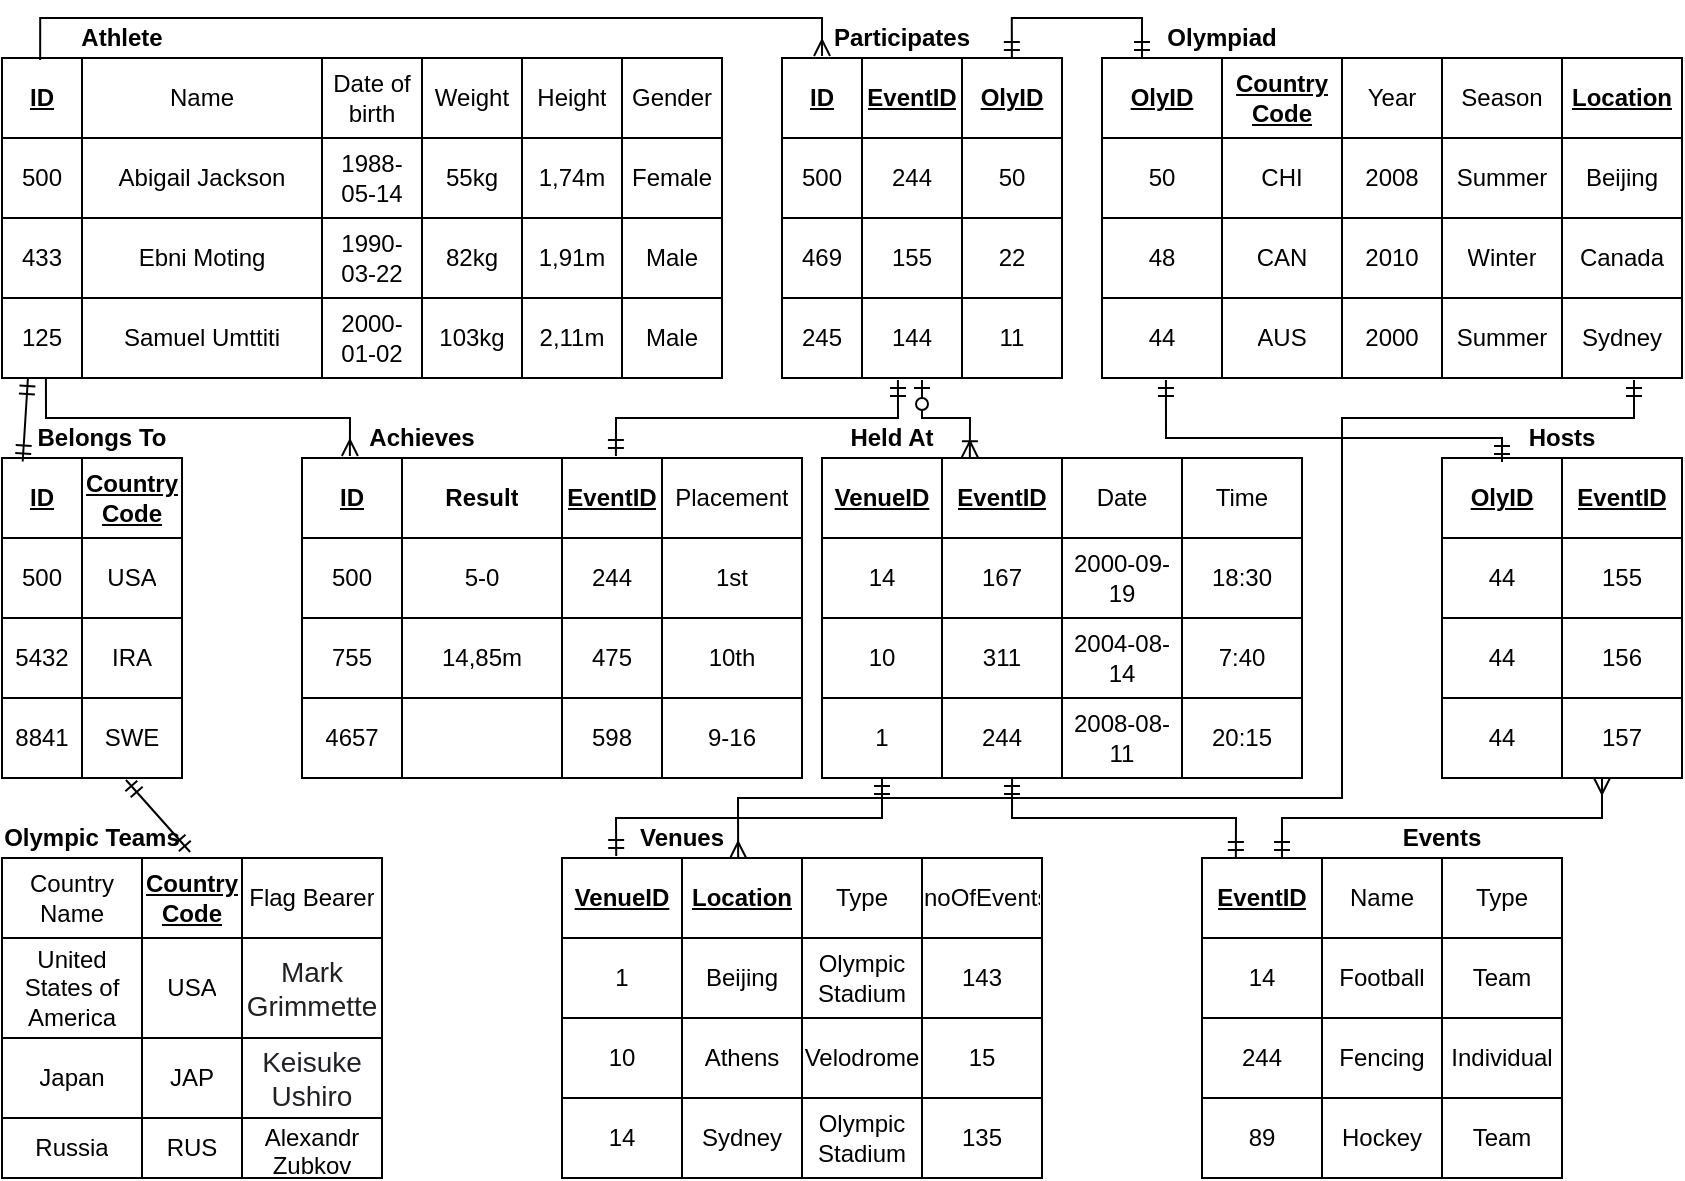<mxfile version="13.10.8" type="github">
  <diagram id="R2lEEEUBdFMjLlhIrx00" name="Page-1">
    <mxGraphModel dx="868" dy="450" grid="1" gridSize="10" guides="1" tooltips="1" connect="1" arrows="1" fold="1" page="1" pageScale="1" pageWidth="850" pageHeight="1100" math="0" shadow="0" extFonts="Permanent Marker^https://fonts.googleapis.com/css?family=Permanent+Marker">
      <root>
        <mxCell id="0" />
        <mxCell id="1" parent="0" />
        <mxCell id="pFVaxG2ovcDRRp4HrHUz-8" value="" style="shape=table;html=1;whiteSpace=wrap;startSize=0;container=1;collapsible=0;childLayout=tableLayout;" vertex="1" parent="1">
          <mxGeometry x="10" y="40" width="360" height="160" as="geometry" />
        </mxCell>
        <mxCell id="pFVaxG2ovcDRRp4HrHUz-9" value="" style="shape=partialRectangle;html=1;whiteSpace=wrap;collapsible=0;dropTarget=0;pointerEvents=0;fillColor=none;top=0;left=0;bottom=0;right=0;points=[[0,0.5],[1,0.5]];portConstraint=eastwest;" vertex="1" parent="pFVaxG2ovcDRRp4HrHUz-8">
          <mxGeometry width="360" height="40" as="geometry" />
        </mxCell>
        <mxCell id="pFVaxG2ovcDRRp4HrHUz-10" value="ID" style="shape=partialRectangle;html=1;whiteSpace=wrap;connectable=0;overflow=hidden;fillColor=none;top=0;left=0;bottom=0;right=0;fontStyle=5" vertex="1" parent="pFVaxG2ovcDRRp4HrHUz-9">
          <mxGeometry width="40" height="40" as="geometry" />
        </mxCell>
        <mxCell id="pFVaxG2ovcDRRp4HrHUz-11" value="Name" style="shape=partialRectangle;html=1;whiteSpace=wrap;connectable=0;overflow=hidden;fillColor=none;top=0;left=0;bottom=0;right=0;" vertex="1" parent="pFVaxG2ovcDRRp4HrHUz-9">
          <mxGeometry x="40" width="120" height="40" as="geometry" />
        </mxCell>
        <mxCell id="pFVaxG2ovcDRRp4HrHUz-12" value="Date of birth" style="shape=partialRectangle;html=1;whiteSpace=wrap;connectable=0;overflow=hidden;fillColor=none;top=0;left=0;bottom=0;right=0;fontStyle=0" vertex="1" parent="pFVaxG2ovcDRRp4HrHUz-9">
          <mxGeometry x="160" width="50" height="40" as="geometry" />
        </mxCell>
        <mxCell id="pFVaxG2ovcDRRp4HrHUz-13" value="Weight" style="shape=partialRectangle;html=1;whiteSpace=wrap;connectable=0;overflow=hidden;fillColor=none;top=0;left=0;bottom=0;right=0;" vertex="1" parent="pFVaxG2ovcDRRp4HrHUz-9">
          <mxGeometry x="210" width="50" height="40" as="geometry" />
        </mxCell>
        <mxCell id="pFVaxG2ovcDRRp4HrHUz-14" value="Height" style="shape=partialRectangle;html=1;whiteSpace=wrap;connectable=0;overflow=hidden;fillColor=none;top=0;left=0;bottom=0;right=0;" vertex="1" parent="pFVaxG2ovcDRRp4HrHUz-9">
          <mxGeometry x="260" width="50" height="40" as="geometry" />
        </mxCell>
        <mxCell id="pFVaxG2ovcDRRp4HrHUz-15" value="Gender" style="shape=partialRectangle;html=1;whiteSpace=wrap;connectable=0;overflow=hidden;fillColor=none;top=0;left=0;bottom=0;right=0;" vertex="1" parent="pFVaxG2ovcDRRp4HrHUz-9">
          <mxGeometry x="310" width="50" height="40" as="geometry" />
        </mxCell>
        <mxCell id="pFVaxG2ovcDRRp4HrHUz-16" value="" style="shape=partialRectangle;html=1;whiteSpace=wrap;collapsible=0;dropTarget=0;pointerEvents=0;fillColor=none;top=0;left=0;bottom=0;right=0;points=[[0,0.5],[1,0.5]];portConstraint=eastwest;" vertex="1" parent="pFVaxG2ovcDRRp4HrHUz-8">
          <mxGeometry y="40" width="360" height="40" as="geometry" />
        </mxCell>
        <mxCell id="pFVaxG2ovcDRRp4HrHUz-17" value="500" style="shape=partialRectangle;html=1;whiteSpace=wrap;connectable=0;overflow=hidden;fillColor=none;top=0;left=0;bottom=0;right=0;" vertex="1" parent="pFVaxG2ovcDRRp4HrHUz-16">
          <mxGeometry width="40" height="40" as="geometry" />
        </mxCell>
        <mxCell id="pFVaxG2ovcDRRp4HrHUz-18" value="Abigail Jackson" style="shape=partialRectangle;html=1;whiteSpace=wrap;connectable=0;overflow=hidden;fillColor=none;top=0;left=0;bottom=0;right=0;" vertex="1" parent="pFVaxG2ovcDRRp4HrHUz-16">
          <mxGeometry x="40" width="120" height="40" as="geometry" />
        </mxCell>
        <mxCell id="pFVaxG2ovcDRRp4HrHUz-19" value="1988-05-14" style="shape=partialRectangle;html=1;whiteSpace=wrap;connectable=0;overflow=hidden;fillColor=none;top=0;left=0;bottom=0;right=0;" vertex="1" parent="pFVaxG2ovcDRRp4HrHUz-16">
          <mxGeometry x="160" width="50" height="40" as="geometry" />
        </mxCell>
        <mxCell id="pFVaxG2ovcDRRp4HrHUz-20" value="55kg" style="shape=partialRectangle;html=1;whiteSpace=wrap;connectable=0;overflow=hidden;fillColor=none;top=0;left=0;bottom=0;right=0;" vertex="1" parent="pFVaxG2ovcDRRp4HrHUz-16">
          <mxGeometry x="210" width="50" height="40" as="geometry" />
        </mxCell>
        <mxCell id="pFVaxG2ovcDRRp4HrHUz-21" value="1,74m" style="shape=partialRectangle;html=1;whiteSpace=wrap;connectable=0;overflow=hidden;fillColor=none;top=0;left=0;bottom=0;right=0;" vertex="1" parent="pFVaxG2ovcDRRp4HrHUz-16">
          <mxGeometry x="260" width="50" height="40" as="geometry" />
        </mxCell>
        <mxCell id="pFVaxG2ovcDRRp4HrHUz-22" value="Female" style="shape=partialRectangle;html=1;whiteSpace=wrap;connectable=0;overflow=hidden;fillColor=none;top=0;left=0;bottom=0;right=0;" vertex="1" parent="pFVaxG2ovcDRRp4HrHUz-16">
          <mxGeometry x="310" width="50" height="40" as="geometry" />
        </mxCell>
        <mxCell id="pFVaxG2ovcDRRp4HrHUz-23" value="" style="shape=partialRectangle;html=1;whiteSpace=wrap;collapsible=0;dropTarget=0;pointerEvents=0;fillColor=none;top=0;left=0;bottom=0;right=0;points=[[0,0.5],[1,0.5]];portConstraint=eastwest;" vertex="1" parent="pFVaxG2ovcDRRp4HrHUz-8">
          <mxGeometry y="80" width="360" height="40" as="geometry" />
        </mxCell>
        <mxCell id="pFVaxG2ovcDRRp4HrHUz-24" value="433" style="shape=partialRectangle;html=1;whiteSpace=wrap;connectable=0;overflow=hidden;fillColor=none;top=0;left=0;bottom=0;right=0;" vertex="1" parent="pFVaxG2ovcDRRp4HrHUz-23">
          <mxGeometry width="40" height="40" as="geometry" />
        </mxCell>
        <mxCell id="pFVaxG2ovcDRRp4HrHUz-25" value="Ebni Moting" style="shape=partialRectangle;html=1;whiteSpace=wrap;connectable=0;overflow=hidden;fillColor=none;top=0;left=0;bottom=0;right=0;" vertex="1" parent="pFVaxG2ovcDRRp4HrHUz-23">
          <mxGeometry x="40" width="120" height="40" as="geometry" />
        </mxCell>
        <mxCell id="pFVaxG2ovcDRRp4HrHUz-26" value="1990-03-22" style="shape=partialRectangle;html=1;whiteSpace=wrap;connectable=0;overflow=hidden;fillColor=none;top=0;left=0;bottom=0;right=0;" vertex="1" parent="pFVaxG2ovcDRRp4HrHUz-23">
          <mxGeometry x="160" width="50" height="40" as="geometry" />
        </mxCell>
        <mxCell id="pFVaxG2ovcDRRp4HrHUz-27" value="82kg" style="shape=partialRectangle;html=1;whiteSpace=wrap;connectable=0;overflow=hidden;fillColor=none;top=0;left=0;bottom=0;right=0;" vertex="1" parent="pFVaxG2ovcDRRp4HrHUz-23">
          <mxGeometry x="210" width="50" height="40" as="geometry" />
        </mxCell>
        <mxCell id="pFVaxG2ovcDRRp4HrHUz-28" value="1,91m" style="shape=partialRectangle;html=1;whiteSpace=wrap;connectable=0;overflow=hidden;fillColor=none;top=0;left=0;bottom=0;right=0;" vertex="1" parent="pFVaxG2ovcDRRp4HrHUz-23">
          <mxGeometry x="260" width="50" height="40" as="geometry" />
        </mxCell>
        <mxCell id="pFVaxG2ovcDRRp4HrHUz-29" value="Male" style="shape=partialRectangle;html=1;whiteSpace=wrap;connectable=0;overflow=hidden;fillColor=none;top=0;left=0;bottom=0;right=0;" vertex="1" parent="pFVaxG2ovcDRRp4HrHUz-23">
          <mxGeometry x="310" width="50" height="40" as="geometry" />
        </mxCell>
        <mxCell id="pFVaxG2ovcDRRp4HrHUz-30" value="" style="shape=partialRectangle;html=1;whiteSpace=wrap;collapsible=0;dropTarget=0;pointerEvents=0;fillColor=none;top=0;left=0;bottom=0;right=0;points=[[0,0.5],[1,0.5]];portConstraint=eastwest;" vertex="1" parent="pFVaxG2ovcDRRp4HrHUz-8">
          <mxGeometry y="120" width="360" height="40" as="geometry" />
        </mxCell>
        <mxCell id="pFVaxG2ovcDRRp4HrHUz-31" value="125" style="shape=partialRectangle;html=1;whiteSpace=wrap;connectable=0;overflow=hidden;fillColor=none;top=0;left=0;bottom=0;right=0;" vertex="1" parent="pFVaxG2ovcDRRp4HrHUz-30">
          <mxGeometry width="40" height="40" as="geometry" />
        </mxCell>
        <mxCell id="pFVaxG2ovcDRRp4HrHUz-32" value="Samuel Umttiti" style="shape=partialRectangle;html=1;whiteSpace=wrap;connectable=0;overflow=hidden;fillColor=none;top=0;left=0;bottom=0;right=0;" vertex="1" parent="pFVaxG2ovcDRRp4HrHUz-30">
          <mxGeometry x="40" width="120" height="40" as="geometry" />
        </mxCell>
        <mxCell id="pFVaxG2ovcDRRp4HrHUz-33" value="2000-01-02" style="shape=partialRectangle;html=1;whiteSpace=wrap;connectable=0;overflow=hidden;fillColor=none;top=0;left=0;bottom=0;right=0;" vertex="1" parent="pFVaxG2ovcDRRp4HrHUz-30">
          <mxGeometry x="160" width="50" height="40" as="geometry" />
        </mxCell>
        <mxCell id="pFVaxG2ovcDRRp4HrHUz-34" value="103kg" style="shape=partialRectangle;html=1;whiteSpace=wrap;connectable=0;overflow=hidden;fillColor=none;top=0;left=0;bottom=0;right=0;" vertex="1" parent="pFVaxG2ovcDRRp4HrHUz-30">
          <mxGeometry x="210" width="50" height="40" as="geometry" />
        </mxCell>
        <mxCell id="pFVaxG2ovcDRRp4HrHUz-35" value="2,11m" style="shape=partialRectangle;html=1;whiteSpace=wrap;connectable=0;overflow=hidden;fillColor=none;top=0;left=0;bottom=0;right=0;" vertex="1" parent="pFVaxG2ovcDRRp4HrHUz-30">
          <mxGeometry x="260" width="50" height="40" as="geometry" />
        </mxCell>
        <mxCell id="pFVaxG2ovcDRRp4HrHUz-36" value="Male" style="shape=partialRectangle;html=1;whiteSpace=wrap;connectable=0;overflow=hidden;fillColor=none;top=0;left=0;bottom=0;right=0;" vertex="1" parent="pFVaxG2ovcDRRp4HrHUz-30">
          <mxGeometry x="310" width="50" height="40" as="geometry" />
        </mxCell>
        <mxCell id="pFVaxG2ovcDRRp4HrHUz-37" value="" style="shape=table;html=1;whiteSpace=wrap;startSize=0;container=1;collapsible=0;childLayout=tableLayout;fontStyle=5" vertex="1" parent="1">
          <mxGeometry x="400" y="40" width="140" height="160" as="geometry" />
        </mxCell>
        <mxCell id="pFVaxG2ovcDRRp4HrHUz-38" value="" style="shape=partialRectangle;html=1;whiteSpace=wrap;collapsible=0;dropTarget=0;pointerEvents=0;fillColor=none;top=0;left=0;bottom=0;right=0;points=[[0,0.5],[1,0.5]];portConstraint=eastwest;" vertex="1" parent="pFVaxG2ovcDRRp4HrHUz-37">
          <mxGeometry width="140" height="40" as="geometry" />
        </mxCell>
        <mxCell id="pFVaxG2ovcDRRp4HrHUz-39" value="ID" style="shape=partialRectangle;html=1;whiteSpace=wrap;connectable=0;overflow=hidden;fillColor=none;top=0;left=0;bottom=0;right=0;fontStyle=5" vertex="1" parent="pFVaxG2ovcDRRp4HrHUz-38">
          <mxGeometry width="40" height="40" as="geometry" />
        </mxCell>
        <mxCell id="pFVaxG2ovcDRRp4HrHUz-40" value="EventID" style="shape=partialRectangle;html=1;whiteSpace=wrap;connectable=0;overflow=hidden;fillColor=none;top=0;left=0;bottom=0;right=0;fontStyle=5" vertex="1" parent="pFVaxG2ovcDRRp4HrHUz-38">
          <mxGeometry x="40" width="50" height="40" as="geometry" />
        </mxCell>
        <mxCell id="pFVaxG2ovcDRRp4HrHUz-41" value="&lt;u&gt;OlyID&lt;/u&gt;" style="shape=partialRectangle;html=1;whiteSpace=wrap;connectable=0;overflow=hidden;fillColor=none;top=0;left=0;bottom=0;right=0;fontStyle=1" vertex="1" parent="pFVaxG2ovcDRRp4HrHUz-38">
          <mxGeometry x="90" width="50" height="40" as="geometry" />
        </mxCell>
        <mxCell id="pFVaxG2ovcDRRp4HrHUz-42" value="" style="shape=partialRectangle;html=1;whiteSpace=wrap;collapsible=0;dropTarget=0;pointerEvents=0;fillColor=none;top=0;left=0;bottom=0;right=0;points=[[0,0.5],[1,0.5]];portConstraint=eastwest;" vertex="1" parent="pFVaxG2ovcDRRp4HrHUz-37">
          <mxGeometry y="40" width="140" height="40" as="geometry" />
        </mxCell>
        <mxCell id="pFVaxG2ovcDRRp4HrHUz-43" value="500" style="shape=partialRectangle;html=1;whiteSpace=wrap;connectable=0;overflow=hidden;fillColor=none;top=0;left=0;bottom=0;right=0;" vertex="1" parent="pFVaxG2ovcDRRp4HrHUz-42">
          <mxGeometry width="40" height="40" as="geometry" />
        </mxCell>
        <mxCell id="pFVaxG2ovcDRRp4HrHUz-44" value="244" style="shape=partialRectangle;html=1;whiteSpace=wrap;connectable=0;overflow=hidden;fillColor=none;top=0;left=0;bottom=0;right=0;" vertex="1" parent="pFVaxG2ovcDRRp4HrHUz-42">
          <mxGeometry x="40" width="50" height="40" as="geometry" />
        </mxCell>
        <mxCell id="pFVaxG2ovcDRRp4HrHUz-45" value="50" style="shape=partialRectangle;html=1;whiteSpace=wrap;connectable=0;overflow=hidden;fillColor=none;top=0;left=0;bottom=0;right=0;" vertex="1" parent="pFVaxG2ovcDRRp4HrHUz-42">
          <mxGeometry x="90" width="50" height="40" as="geometry" />
        </mxCell>
        <mxCell id="pFVaxG2ovcDRRp4HrHUz-46" value="" style="shape=partialRectangle;html=1;whiteSpace=wrap;collapsible=0;dropTarget=0;pointerEvents=0;fillColor=none;top=0;left=0;bottom=0;right=0;points=[[0,0.5],[1,0.5]];portConstraint=eastwest;" vertex="1" parent="pFVaxG2ovcDRRp4HrHUz-37">
          <mxGeometry y="80" width="140" height="40" as="geometry" />
        </mxCell>
        <mxCell id="pFVaxG2ovcDRRp4HrHUz-47" value="469" style="shape=partialRectangle;html=1;whiteSpace=wrap;connectable=0;overflow=hidden;fillColor=none;top=0;left=0;bottom=0;right=0;" vertex="1" parent="pFVaxG2ovcDRRp4HrHUz-46">
          <mxGeometry width="40" height="40" as="geometry" />
        </mxCell>
        <mxCell id="pFVaxG2ovcDRRp4HrHUz-48" value="155" style="shape=partialRectangle;html=1;whiteSpace=wrap;connectable=0;overflow=hidden;fillColor=none;top=0;left=0;bottom=0;right=0;" vertex="1" parent="pFVaxG2ovcDRRp4HrHUz-46">
          <mxGeometry x="40" width="50" height="40" as="geometry" />
        </mxCell>
        <mxCell id="pFVaxG2ovcDRRp4HrHUz-49" value="22" style="shape=partialRectangle;html=1;whiteSpace=wrap;connectable=0;overflow=hidden;fillColor=none;top=0;left=0;bottom=0;right=0;" vertex="1" parent="pFVaxG2ovcDRRp4HrHUz-46">
          <mxGeometry x="90" width="50" height="40" as="geometry" />
        </mxCell>
        <mxCell id="pFVaxG2ovcDRRp4HrHUz-50" value="" style="shape=partialRectangle;html=1;whiteSpace=wrap;collapsible=0;dropTarget=0;pointerEvents=0;fillColor=none;top=0;left=0;bottom=0;right=0;points=[[0,0.5],[1,0.5]];portConstraint=eastwest;" vertex="1" parent="pFVaxG2ovcDRRp4HrHUz-37">
          <mxGeometry y="120" width="140" height="40" as="geometry" />
        </mxCell>
        <mxCell id="pFVaxG2ovcDRRp4HrHUz-51" value="245" style="shape=partialRectangle;html=1;whiteSpace=wrap;connectable=0;overflow=hidden;fillColor=none;top=0;left=0;bottom=0;right=0;" vertex="1" parent="pFVaxG2ovcDRRp4HrHUz-50">
          <mxGeometry width="40" height="40" as="geometry" />
        </mxCell>
        <mxCell id="pFVaxG2ovcDRRp4HrHUz-52" value="144" style="shape=partialRectangle;html=1;whiteSpace=wrap;connectable=0;overflow=hidden;fillColor=none;top=0;left=0;bottom=0;right=0;" vertex="1" parent="pFVaxG2ovcDRRp4HrHUz-50">
          <mxGeometry x="40" width="50" height="40" as="geometry" />
        </mxCell>
        <mxCell id="pFVaxG2ovcDRRp4HrHUz-53" value="11" style="shape=partialRectangle;html=1;whiteSpace=wrap;connectable=0;overflow=hidden;fillColor=none;top=0;left=0;bottom=0;right=0;" vertex="1" parent="pFVaxG2ovcDRRp4HrHUz-50">
          <mxGeometry x="90" width="50" height="40" as="geometry" />
        </mxCell>
        <mxCell id="pFVaxG2ovcDRRp4HrHUz-54" value="" style="shape=table;html=1;whiteSpace=wrap;startSize=0;container=1;collapsible=0;childLayout=tableLayout;" vertex="1" parent="1">
          <mxGeometry x="560" y="40" width="230" height="160" as="geometry" />
        </mxCell>
        <mxCell id="pFVaxG2ovcDRRp4HrHUz-55" value="" style="shape=partialRectangle;html=1;whiteSpace=wrap;collapsible=0;dropTarget=0;pointerEvents=0;fillColor=none;top=0;left=0;bottom=0;right=0;points=[[0,0.5],[1,0.5]];portConstraint=eastwest;" vertex="1" parent="pFVaxG2ovcDRRp4HrHUz-54">
          <mxGeometry width="230" height="40" as="geometry" />
        </mxCell>
        <mxCell id="pFVaxG2ovcDRRp4HrHUz-56" value="OlyID" style="shape=partialRectangle;html=1;whiteSpace=wrap;connectable=0;overflow=hidden;fillColor=none;top=0;left=0;bottom=0;right=0;fontStyle=5" vertex="1" parent="pFVaxG2ovcDRRp4HrHUz-55">
          <mxGeometry width="60" height="40" as="geometry" />
        </mxCell>
        <mxCell id="pFVaxG2ovcDRRp4HrHUz-57" value="&lt;b&gt;Country&lt;br&gt;Code&lt;/b&gt;" style="shape=partialRectangle;html=1;whiteSpace=wrap;connectable=0;overflow=hidden;fillColor=none;top=0;left=0;bottom=0;right=0;fontStyle=4" vertex="1" parent="pFVaxG2ovcDRRp4HrHUz-55">
          <mxGeometry x="60" width="60" height="40" as="geometry" />
        </mxCell>
        <mxCell id="pFVaxG2ovcDRRp4HrHUz-58" value="Year" style="shape=partialRectangle;html=1;whiteSpace=wrap;connectable=0;overflow=hidden;fillColor=none;top=0;left=0;bottom=0;right=0;" vertex="1" parent="pFVaxG2ovcDRRp4HrHUz-55">
          <mxGeometry x="120" width="50" height="40" as="geometry" />
        </mxCell>
        <mxCell id="pFVaxG2ovcDRRp4HrHUz-59" value="Season" style="shape=partialRectangle;html=1;whiteSpace=wrap;connectable=0;overflow=hidden;fillColor=none;top=0;left=0;bottom=0;right=0;" vertex="1" parent="pFVaxG2ovcDRRp4HrHUz-55">
          <mxGeometry x="170" width="60" height="40" as="geometry" />
        </mxCell>
        <mxCell id="pFVaxG2ovcDRRp4HrHUz-60" value="" style="shape=partialRectangle;html=1;whiteSpace=wrap;collapsible=0;dropTarget=0;pointerEvents=0;fillColor=none;top=0;left=0;bottom=0;right=0;points=[[0,0.5],[1,0.5]];portConstraint=eastwest;" vertex="1" parent="pFVaxG2ovcDRRp4HrHUz-54">
          <mxGeometry y="40" width="230" height="40" as="geometry" />
        </mxCell>
        <mxCell id="pFVaxG2ovcDRRp4HrHUz-61" value="50" style="shape=partialRectangle;html=1;whiteSpace=wrap;connectable=0;overflow=hidden;fillColor=none;top=0;left=0;bottom=0;right=0;" vertex="1" parent="pFVaxG2ovcDRRp4HrHUz-60">
          <mxGeometry width="60" height="40" as="geometry" />
        </mxCell>
        <mxCell id="pFVaxG2ovcDRRp4HrHUz-62" value="CHI" style="shape=partialRectangle;html=1;whiteSpace=wrap;connectable=0;overflow=hidden;fillColor=none;top=0;left=0;bottom=0;right=0;" vertex="1" parent="pFVaxG2ovcDRRp4HrHUz-60">
          <mxGeometry x="60" width="60" height="40" as="geometry" />
        </mxCell>
        <mxCell id="pFVaxG2ovcDRRp4HrHUz-63" value="2008" style="shape=partialRectangle;html=1;whiteSpace=wrap;connectable=0;overflow=hidden;fillColor=none;top=0;left=0;bottom=0;right=0;" vertex="1" parent="pFVaxG2ovcDRRp4HrHUz-60">
          <mxGeometry x="120" width="50" height="40" as="geometry" />
        </mxCell>
        <mxCell id="pFVaxG2ovcDRRp4HrHUz-64" value="Summer" style="shape=partialRectangle;html=1;whiteSpace=wrap;connectable=0;overflow=hidden;fillColor=none;top=0;left=0;bottom=0;right=0;" vertex="1" parent="pFVaxG2ovcDRRp4HrHUz-60">
          <mxGeometry x="170" width="60" height="40" as="geometry" />
        </mxCell>
        <mxCell id="pFVaxG2ovcDRRp4HrHUz-65" value="" style="shape=partialRectangle;html=1;whiteSpace=wrap;collapsible=0;dropTarget=0;pointerEvents=0;fillColor=none;top=0;left=0;bottom=0;right=0;points=[[0,0.5],[1,0.5]];portConstraint=eastwest;" vertex="1" parent="pFVaxG2ovcDRRp4HrHUz-54">
          <mxGeometry y="80" width="230" height="40" as="geometry" />
        </mxCell>
        <mxCell id="pFVaxG2ovcDRRp4HrHUz-66" value="48" style="shape=partialRectangle;html=1;whiteSpace=wrap;connectable=0;overflow=hidden;fillColor=none;top=0;left=0;bottom=0;right=0;" vertex="1" parent="pFVaxG2ovcDRRp4HrHUz-65">
          <mxGeometry width="60" height="40" as="geometry" />
        </mxCell>
        <mxCell id="pFVaxG2ovcDRRp4HrHUz-67" value="CAN" style="shape=partialRectangle;html=1;whiteSpace=wrap;connectable=0;overflow=hidden;fillColor=none;top=0;left=0;bottom=0;right=0;" vertex="1" parent="pFVaxG2ovcDRRp4HrHUz-65">
          <mxGeometry x="60" width="60" height="40" as="geometry" />
        </mxCell>
        <mxCell id="pFVaxG2ovcDRRp4HrHUz-68" value="2010" style="shape=partialRectangle;html=1;whiteSpace=wrap;connectable=0;overflow=hidden;fillColor=none;top=0;left=0;bottom=0;right=0;" vertex="1" parent="pFVaxG2ovcDRRp4HrHUz-65">
          <mxGeometry x="120" width="50" height="40" as="geometry" />
        </mxCell>
        <mxCell id="pFVaxG2ovcDRRp4HrHUz-69" value="Winter" style="shape=partialRectangle;html=1;whiteSpace=wrap;connectable=0;overflow=hidden;fillColor=none;top=0;left=0;bottom=0;right=0;" vertex="1" parent="pFVaxG2ovcDRRp4HrHUz-65">
          <mxGeometry x="170" width="60" height="40" as="geometry" />
        </mxCell>
        <mxCell id="pFVaxG2ovcDRRp4HrHUz-70" value="" style="shape=partialRectangle;html=1;whiteSpace=wrap;collapsible=0;dropTarget=0;pointerEvents=0;fillColor=none;top=0;left=0;bottom=0;right=0;points=[[0,0.5],[1,0.5]];portConstraint=eastwest;" vertex="1" parent="pFVaxG2ovcDRRp4HrHUz-54">
          <mxGeometry y="120" width="230" height="40" as="geometry" />
        </mxCell>
        <mxCell id="pFVaxG2ovcDRRp4HrHUz-71" value="44" style="shape=partialRectangle;html=1;whiteSpace=wrap;connectable=0;overflow=hidden;fillColor=none;top=0;left=0;bottom=0;right=0;" vertex="1" parent="pFVaxG2ovcDRRp4HrHUz-70">
          <mxGeometry width="60" height="40" as="geometry" />
        </mxCell>
        <mxCell id="pFVaxG2ovcDRRp4HrHUz-72" value="AUS" style="shape=partialRectangle;html=1;whiteSpace=wrap;connectable=0;overflow=hidden;fillColor=none;top=0;left=0;bottom=0;right=0;" vertex="1" parent="pFVaxG2ovcDRRp4HrHUz-70">
          <mxGeometry x="60" width="60" height="40" as="geometry" />
        </mxCell>
        <mxCell id="pFVaxG2ovcDRRp4HrHUz-73" value="2000" style="shape=partialRectangle;html=1;whiteSpace=wrap;connectable=0;overflow=hidden;fillColor=none;top=0;left=0;bottom=0;right=0;" vertex="1" parent="pFVaxG2ovcDRRp4HrHUz-70">
          <mxGeometry x="120" width="50" height="40" as="geometry" />
        </mxCell>
        <mxCell id="pFVaxG2ovcDRRp4HrHUz-74" value="Summer" style="shape=partialRectangle;html=1;whiteSpace=wrap;connectable=0;overflow=hidden;fillColor=none;top=0;left=0;bottom=0;right=0;" vertex="1" parent="pFVaxG2ovcDRRp4HrHUz-70">
          <mxGeometry x="170" width="60" height="40" as="geometry" />
        </mxCell>
        <mxCell id="pFVaxG2ovcDRRp4HrHUz-75" value="Participates" style="text;html=1;strokeColor=none;fillColor=none;align=center;verticalAlign=middle;whiteSpace=wrap;rounded=0;fontStyle=1" vertex="1" parent="1">
          <mxGeometry x="440" y="20" width="40" height="20" as="geometry" />
        </mxCell>
        <mxCell id="pFVaxG2ovcDRRp4HrHUz-220" style="edgeStyle=orthogonalEdgeStyle;rounded=0;orthogonalLoop=1;jettySize=auto;html=1;exitX=0.053;exitY=0.025;exitDx=0;exitDy=0;entryX=0.143;entryY=-0.025;entryDx=0;entryDy=0;entryPerimeter=0;startArrow=none;startFill=0;endArrow=ERmany;endFill=0;exitPerimeter=0;" edge="1" parent="1" source="pFVaxG2ovcDRRp4HrHUz-9" target="pFVaxG2ovcDRRp4HrHUz-38">
          <mxGeometry relative="1" as="geometry" />
        </mxCell>
        <mxCell id="pFVaxG2ovcDRRp4HrHUz-76" value="Athlete" style="text;html=1;strokeColor=none;fillColor=none;align=center;verticalAlign=middle;whiteSpace=wrap;rounded=0;fontStyle=1" vertex="1" parent="1">
          <mxGeometry x="50" y="20" width="40" height="20" as="geometry" />
        </mxCell>
        <mxCell id="pFVaxG2ovcDRRp4HrHUz-77" value="&lt;b&gt;Olympiad&lt;/b&gt;" style="text;html=1;strokeColor=none;fillColor=none;align=center;verticalAlign=middle;whiteSpace=wrap;rounded=0;" vertex="1" parent="1">
          <mxGeometry x="600" y="20" width="40" height="20" as="geometry" />
        </mxCell>
        <mxCell id="pFVaxG2ovcDRRp4HrHUz-78" value="" style="shape=table;html=1;whiteSpace=wrap;startSize=0;container=1;collapsible=0;childLayout=tableLayout;fontStyle=1" vertex="1" parent="1">
          <mxGeometry x="10" y="240" width="90" height="160" as="geometry" />
        </mxCell>
        <mxCell id="pFVaxG2ovcDRRp4HrHUz-79" value="" style="shape=partialRectangle;html=1;whiteSpace=wrap;collapsible=0;dropTarget=0;pointerEvents=0;fillColor=none;top=0;left=0;bottom=0;right=0;points=[[0,0.5],[1,0.5]];portConstraint=eastwest;" vertex="1" parent="pFVaxG2ovcDRRp4HrHUz-78">
          <mxGeometry width="90" height="40" as="geometry" />
        </mxCell>
        <mxCell id="pFVaxG2ovcDRRp4HrHUz-80" value="ID" style="shape=partialRectangle;html=1;whiteSpace=wrap;connectable=0;overflow=hidden;fillColor=none;top=0;left=0;bottom=0;right=0;fontStyle=5" vertex="1" parent="pFVaxG2ovcDRRp4HrHUz-79">
          <mxGeometry width="40" height="40" as="geometry" />
        </mxCell>
        <mxCell id="pFVaxG2ovcDRRp4HrHUz-81" value="Country&lt;br&gt;Code" style="shape=partialRectangle;html=1;whiteSpace=wrap;connectable=0;overflow=hidden;fillColor=none;top=0;left=0;bottom=0;right=0;fontStyle=5" vertex="1" parent="pFVaxG2ovcDRRp4HrHUz-79">
          <mxGeometry x="40" width="50" height="40" as="geometry" />
        </mxCell>
        <mxCell id="pFVaxG2ovcDRRp4HrHUz-82" value="" style="shape=partialRectangle;html=1;whiteSpace=wrap;collapsible=0;dropTarget=0;pointerEvents=0;fillColor=none;top=0;left=0;bottom=0;right=0;points=[[0,0.5],[1,0.5]];portConstraint=eastwest;" vertex="1" parent="pFVaxG2ovcDRRp4HrHUz-78">
          <mxGeometry y="40" width="90" height="40" as="geometry" />
        </mxCell>
        <mxCell id="pFVaxG2ovcDRRp4HrHUz-83" value="500" style="shape=partialRectangle;html=1;whiteSpace=wrap;connectable=0;overflow=hidden;fillColor=none;top=0;left=0;bottom=0;right=0;" vertex="1" parent="pFVaxG2ovcDRRp4HrHUz-82">
          <mxGeometry width="40" height="40" as="geometry" />
        </mxCell>
        <mxCell id="pFVaxG2ovcDRRp4HrHUz-84" value="USA" style="shape=partialRectangle;html=1;whiteSpace=wrap;connectable=0;overflow=hidden;fillColor=none;top=0;left=0;bottom=0;right=0;" vertex="1" parent="pFVaxG2ovcDRRp4HrHUz-82">
          <mxGeometry x="40" width="50" height="40" as="geometry" />
        </mxCell>
        <mxCell id="pFVaxG2ovcDRRp4HrHUz-85" value="" style="shape=partialRectangle;html=1;whiteSpace=wrap;collapsible=0;dropTarget=0;pointerEvents=0;fillColor=none;top=0;left=0;bottom=0;right=0;points=[[0,0.5],[1,0.5]];portConstraint=eastwest;" vertex="1" parent="pFVaxG2ovcDRRp4HrHUz-78">
          <mxGeometry y="80" width="90" height="40" as="geometry" />
        </mxCell>
        <mxCell id="pFVaxG2ovcDRRp4HrHUz-86" value="5432" style="shape=partialRectangle;html=1;whiteSpace=wrap;connectable=0;overflow=hidden;fillColor=none;top=0;left=0;bottom=0;right=0;" vertex="1" parent="pFVaxG2ovcDRRp4HrHUz-85">
          <mxGeometry width="40" height="40" as="geometry" />
        </mxCell>
        <mxCell id="pFVaxG2ovcDRRp4HrHUz-87" value="IRA" style="shape=partialRectangle;html=1;whiteSpace=wrap;connectable=0;overflow=hidden;fillColor=none;top=0;left=0;bottom=0;right=0;" vertex="1" parent="pFVaxG2ovcDRRp4HrHUz-85">
          <mxGeometry x="40" width="50" height="40" as="geometry" />
        </mxCell>
        <mxCell id="pFVaxG2ovcDRRp4HrHUz-88" value="" style="shape=partialRectangle;html=1;whiteSpace=wrap;collapsible=0;dropTarget=0;pointerEvents=0;fillColor=none;top=0;left=0;bottom=0;right=0;points=[[0,0.5],[1,0.5]];portConstraint=eastwest;" vertex="1" parent="pFVaxG2ovcDRRp4HrHUz-78">
          <mxGeometry y="120" width="90" height="40" as="geometry" />
        </mxCell>
        <mxCell id="pFVaxG2ovcDRRp4HrHUz-89" value="8841" style="shape=partialRectangle;html=1;whiteSpace=wrap;connectable=0;overflow=hidden;fillColor=none;top=0;left=0;bottom=0;right=0;" vertex="1" parent="pFVaxG2ovcDRRp4HrHUz-88">
          <mxGeometry width="40" height="40" as="geometry" />
        </mxCell>
        <mxCell id="pFVaxG2ovcDRRp4HrHUz-90" value="SWE" style="shape=partialRectangle;html=1;whiteSpace=wrap;connectable=0;overflow=hidden;fillColor=none;top=0;left=0;bottom=0;right=0;" vertex="1" parent="pFVaxG2ovcDRRp4HrHUz-88">
          <mxGeometry x="40" width="50" height="40" as="geometry" />
        </mxCell>
        <mxCell id="pFVaxG2ovcDRRp4HrHUz-91" value="Belongs To" style="text;html=1;strokeColor=none;fillColor=none;align=center;verticalAlign=middle;whiteSpace=wrap;rounded=0;fontStyle=1" vertex="1" parent="1">
          <mxGeometry x="20" y="220" width="80" height="20" as="geometry" />
        </mxCell>
        <mxCell id="pFVaxG2ovcDRRp4HrHUz-95" value="" style="shape=table;html=1;whiteSpace=wrap;startSize=0;container=1;collapsible=0;childLayout=tableLayout;" vertex="1" parent="1">
          <mxGeometry x="10" y="440" width="190" height="160" as="geometry" />
        </mxCell>
        <mxCell id="pFVaxG2ovcDRRp4HrHUz-96" value="" style="shape=partialRectangle;html=1;whiteSpace=wrap;collapsible=0;dropTarget=0;pointerEvents=0;fillColor=none;top=0;left=0;bottom=0;right=0;points=[[0,0.5],[1,0.5]];portConstraint=eastwest;" vertex="1" parent="pFVaxG2ovcDRRp4HrHUz-95">
          <mxGeometry width="190" height="40" as="geometry" />
        </mxCell>
        <mxCell id="pFVaxG2ovcDRRp4HrHUz-97" value="Country&lt;br&gt;Name" style="shape=partialRectangle;html=1;whiteSpace=wrap;connectable=0;overflow=hidden;fillColor=none;top=0;left=0;bottom=0;right=0;" vertex="1" parent="pFVaxG2ovcDRRp4HrHUz-96">
          <mxGeometry width="70" height="40" as="geometry" />
        </mxCell>
        <mxCell id="pFVaxG2ovcDRRp4HrHUz-98" value="&lt;b&gt;Country&lt;br&gt;Code&lt;/b&gt;" style="shape=partialRectangle;html=1;whiteSpace=wrap;connectable=0;overflow=hidden;fillColor=none;top=0;left=0;bottom=0;right=0;fontStyle=4" vertex="1" parent="pFVaxG2ovcDRRp4HrHUz-96">
          <mxGeometry x="70" width="50" height="40" as="geometry" />
        </mxCell>
        <mxCell id="pFVaxG2ovcDRRp4HrHUz-99" value="Flag Bearer" style="shape=partialRectangle;html=1;whiteSpace=wrap;connectable=0;overflow=hidden;fillColor=none;top=0;left=0;bottom=0;right=0;fontStyle=0" vertex="1" parent="pFVaxG2ovcDRRp4HrHUz-96">
          <mxGeometry x="120" width="70" height="40" as="geometry" />
        </mxCell>
        <mxCell id="pFVaxG2ovcDRRp4HrHUz-100" value="" style="shape=partialRectangle;html=1;whiteSpace=wrap;collapsible=0;dropTarget=0;pointerEvents=0;fillColor=none;top=0;left=0;bottom=0;right=0;points=[[0,0.5],[1,0.5]];portConstraint=eastwest;" vertex="1" parent="pFVaxG2ovcDRRp4HrHUz-95">
          <mxGeometry y="40" width="190" height="50" as="geometry" />
        </mxCell>
        <mxCell id="pFVaxG2ovcDRRp4HrHUz-101" value="United States of America" style="shape=partialRectangle;html=1;whiteSpace=wrap;connectable=0;overflow=hidden;fillColor=none;top=0;left=0;bottom=0;right=0;" vertex="1" parent="pFVaxG2ovcDRRp4HrHUz-100">
          <mxGeometry width="70" height="50" as="geometry" />
        </mxCell>
        <mxCell id="pFVaxG2ovcDRRp4HrHUz-102" value="USA" style="shape=partialRectangle;html=1;whiteSpace=wrap;connectable=0;overflow=hidden;fillColor=none;top=0;left=0;bottom=0;right=0;" vertex="1" parent="pFVaxG2ovcDRRp4HrHUz-100">
          <mxGeometry x="70" width="50" height="50" as="geometry" />
        </mxCell>
        <mxCell id="pFVaxG2ovcDRRp4HrHUz-103" value="&lt;span style=&quot;color: rgb(32 , 33 , 36) ; font-family: &amp;#34;arial&amp;#34; , sans-serif ; font-size: 14px ; font-style: normal ; font-weight: 400 ; letter-spacing: normal ; text-align: left ; text-indent: 0px ; text-transform: none ; word-spacing: 0px ; background-color: rgb(255 , 255 , 255) ; display: inline ; float: none&quot;&gt;Mark Grimmette&lt;/span&gt;" style="shape=partialRectangle;html=1;whiteSpace=wrap;connectable=0;overflow=hidden;fillColor=none;top=0;left=0;bottom=0;right=0;" vertex="1" parent="pFVaxG2ovcDRRp4HrHUz-100">
          <mxGeometry x="120" width="70" height="50" as="geometry" />
        </mxCell>
        <mxCell id="pFVaxG2ovcDRRp4HrHUz-104" value="" style="shape=partialRectangle;html=1;whiteSpace=wrap;collapsible=0;dropTarget=0;pointerEvents=0;fillColor=none;top=0;left=0;bottom=0;right=0;points=[[0,0.5],[1,0.5]];portConstraint=eastwest;" vertex="1" parent="pFVaxG2ovcDRRp4HrHUz-95">
          <mxGeometry y="90" width="190" height="40" as="geometry" />
        </mxCell>
        <mxCell id="pFVaxG2ovcDRRp4HrHUz-105" value="Japan" style="shape=partialRectangle;html=1;whiteSpace=wrap;connectable=0;overflow=hidden;fillColor=none;top=0;left=0;bottom=0;right=0;" vertex="1" parent="pFVaxG2ovcDRRp4HrHUz-104">
          <mxGeometry width="70" height="40" as="geometry" />
        </mxCell>
        <mxCell id="pFVaxG2ovcDRRp4HrHUz-106" value="JAP" style="shape=partialRectangle;html=1;whiteSpace=wrap;connectable=0;overflow=hidden;fillColor=none;top=0;left=0;bottom=0;right=0;" vertex="1" parent="pFVaxG2ovcDRRp4HrHUz-104">
          <mxGeometry x="70" width="50" height="40" as="geometry" />
        </mxCell>
        <mxCell id="pFVaxG2ovcDRRp4HrHUz-107" value="&lt;span style=&quot;color: rgb(32 , 33 , 36) ; font-family: &amp;#34;arial&amp;#34; , sans-serif ; font-size: 14px ; font-style: normal ; font-weight: 400 ; letter-spacing: normal ; text-align: left ; text-indent: 0px ; text-transform: none ; word-spacing: 0px ; background-color: rgb(255 , 255 , 255) ; display: inline ; float: none&quot;&gt;Keisuke Ushiro&lt;/span&gt;" style="shape=partialRectangle;html=1;whiteSpace=wrap;connectable=0;overflow=hidden;fillColor=none;top=0;left=0;bottom=0;right=0;" vertex="1" parent="pFVaxG2ovcDRRp4HrHUz-104">
          <mxGeometry x="120" width="70" height="40" as="geometry" />
        </mxCell>
        <mxCell id="pFVaxG2ovcDRRp4HrHUz-108" value="" style="shape=partialRectangle;html=1;whiteSpace=wrap;collapsible=0;dropTarget=0;pointerEvents=0;fillColor=none;top=0;left=0;bottom=0;right=0;points=[[0,0.5],[1,0.5]];portConstraint=eastwest;" vertex="1" parent="pFVaxG2ovcDRRp4HrHUz-95">
          <mxGeometry y="130" width="190" height="30" as="geometry" />
        </mxCell>
        <mxCell id="pFVaxG2ovcDRRp4HrHUz-109" value="Russia" style="shape=partialRectangle;html=1;whiteSpace=wrap;connectable=0;overflow=hidden;fillColor=none;top=0;left=0;bottom=0;right=0;" vertex="1" parent="pFVaxG2ovcDRRp4HrHUz-108">
          <mxGeometry width="70" height="30" as="geometry" />
        </mxCell>
        <mxCell id="pFVaxG2ovcDRRp4HrHUz-110" value="RUS" style="shape=partialRectangle;html=1;whiteSpace=wrap;connectable=0;overflow=hidden;fillColor=none;top=0;left=0;bottom=0;right=0;" vertex="1" parent="pFVaxG2ovcDRRp4HrHUz-108">
          <mxGeometry x="70" width="50" height="30" as="geometry" />
        </mxCell>
        <mxCell id="pFVaxG2ovcDRRp4HrHUz-111" value="Alexandr&lt;br&gt;Zubkov" style="shape=partialRectangle;html=1;whiteSpace=wrap;connectable=0;overflow=hidden;fillColor=none;top=0;left=0;bottom=0;right=0;" vertex="1" parent="pFVaxG2ovcDRRp4HrHUz-108">
          <mxGeometry x="120" width="70" height="30" as="geometry" />
        </mxCell>
        <mxCell id="pFVaxG2ovcDRRp4HrHUz-112" value="Olympic Teams" style="text;html=1;strokeColor=none;fillColor=none;align=center;verticalAlign=middle;whiteSpace=wrap;rounded=0;fontStyle=1" vertex="1" parent="1">
          <mxGeometry x="10" y="420" width="90" height="20" as="geometry" />
        </mxCell>
        <mxCell id="pFVaxG2ovcDRRp4HrHUz-134" value="" style="shape=table;html=1;whiteSpace=wrap;startSize=0;container=1;collapsible=0;childLayout=tableLayout;fontStyle=1" vertex="1" parent="1">
          <mxGeometry x="610" y="440" width="180" height="160" as="geometry" />
        </mxCell>
        <mxCell id="pFVaxG2ovcDRRp4HrHUz-135" value="" style="shape=partialRectangle;html=1;whiteSpace=wrap;collapsible=0;dropTarget=0;pointerEvents=0;fillColor=none;top=0;left=0;bottom=0;right=0;points=[[0,0.5],[1,0.5]];portConstraint=eastwest;" vertex="1" parent="pFVaxG2ovcDRRp4HrHUz-134">
          <mxGeometry width="180" height="40" as="geometry" />
        </mxCell>
        <mxCell id="pFVaxG2ovcDRRp4HrHUz-136" value="EventID" style="shape=partialRectangle;html=1;whiteSpace=wrap;connectable=0;overflow=hidden;fillColor=none;top=0;left=0;bottom=0;right=0;fontStyle=5" vertex="1" parent="pFVaxG2ovcDRRp4HrHUz-135">
          <mxGeometry width="60" height="40" as="geometry" />
        </mxCell>
        <mxCell id="pFVaxG2ovcDRRp4HrHUz-137" value="Name" style="shape=partialRectangle;html=1;whiteSpace=wrap;connectable=0;overflow=hidden;fillColor=none;top=0;left=0;bottom=0;right=0;" vertex="1" parent="pFVaxG2ovcDRRp4HrHUz-135">
          <mxGeometry x="60" width="60" height="40" as="geometry" />
        </mxCell>
        <mxCell id="pFVaxG2ovcDRRp4HrHUz-138" value="Type" style="shape=partialRectangle;html=1;whiteSpace=wrap;connectable=0;overflow=hidden;fillColor=none;top=0;left=0;bottom=0;right=0;" vertex="1" parent="pFVaxG2ovcDRRp4HrHUz-135">
          <mxGeometry x="120" width="60" height="40" as="geometry" />
        </mxCell>
        <mxCell id="pFVaxG2ovcDRRp4HrHUz-139" value="" style="shape=partialRectangle;html=1;whiteSpace=wrap;collapsible=0;dropTarget=0;pointerEvents=0;fillColor=none;top=0;left=0;bottom=0;right=0;points=[[0,0.5],[1,0.5]];portConstraint=eastwest;" vertex="1" parent="pFVaxG2ovcDRRp4HrHUz-134">
          <mxGeometry y="40" width="180" height="40" as="geometry" />
        </mxCell>
        <mxCell id="pFVaxG2ovcDRRp4HrHUz-140" value="14" style="shape=partialRectangle;html=1;whiteSpace=wrap;connectable=0;overflow=hidden;fillColor=none;top=0;left=0;bottom=0;right=0;" vertex="1" parent="pFVaxG2ovcDRRp4HrHUz-139">
          <mxGeometry width="60" height="40" as="geometry" />
        </mxCell>
        <mxCell id="pFVaxG2ovcDRRp4HrHUz-141" value="Football" style="shape=partialRectangle;html=1;whiteSpace=wrap;connectable=0;overflow=hidden;fillColor=none;top=0;left=0;bottom=0;right=0;" vertex="1" parent="pFVaxG2ovcDRRp4HrHUz-139">
          <mxGeometry x="60" width="60" height="40" as="geometry" />
        </mxCell>
        <mxCell id="pFVaxG2ovcDRRp4HrHUz-142" value="Team" style="shape=partialRectangle;html=1;whiteSpace=wrap;connectable=0;overflow=hidden;fillColor=none;top=0;left=0;bottom=0;right=0;" vertex="1" parent="pFVaxG2ovcDRRp4HrHUz-139">
          <mxGeometry x="120" width="60" height="40" as="geometry" />
        </mxCell>
        <mxCell id="pFVaxG2ovcDRRp4HrHUz-143" value="" style="shape=partialRectangle;html=1;whiteSpace=wrap;collapsible=0;dropTarget=0;pointerEvents=0;fillColor=none;top=0;left=0;bottom=0;right=0;points=[[0,0.5],[1,0.5]];portConstraint=eastwest;" vertex="1" parent="pFVaxG2ovcDRRp4HrHUz-134">
          <mxGeometry y="80" width="180" height="40" as="geometry" />
        </mxCell>
        <mxCell id="pFVaxG2ovcDRRp4HrHUz-144" value="244" style="shape=partialRectangle;html=1;whiteSpace=wrap;connectable=0;overflow=hidden;fillColor=none;top=0;left=0;bottom=0;right=0;" vertex="1" parent="pFVaxG2ovcDRRp4HrHUz-143">
          <mxGeometry width="60" height="40" as="geometry" />
        </mxCell>
        <mxCell id="pFVaxG2ovcDRRp4HrHUz-145" value="Fencing" style="shape=partialRectangle;html=1;whiteSpace=wrap;connectable=0;overflow=hidden;fillColor=none;top=0;left=0;bottom=0;right=0;" vertex="1" parent="pFVaxG2ovcDRRp4HrHUz-143">
          <mxGeometry x="60" width="60" height="40" as="geometry" />
        </mxCell>
        <mxCell id="pFVaxG2ovcDRRp4HrHUz-146" value="Individual" style="shape=partialRectangle;html=1;whiteSpace=wrap;connectable=0;overflow=hidden;fillColor=none;top=0;left=0;bottom=0;right=0;" vertex="1" parent="pFVaxG2ovcDRRp4HrHUz-143">
          <mxGeometry x="120" width="60" height="40" as="geometry" />
        </mxCell>
        <mxCell id="pFVaxG2ovcDRRp4HrHUz-147" value="" style="shape=partialRectangle;html=1;whiteSpace=wrap;collapsible=0;dropTarget=0;pointerEvents=0;fillColor=none;top=0;left=0;bottom=0;right=0;points=[[0,0.5],[1,0.5]];portConstraint=eastwest;" vertex="1" parent="pFVaxG2ovcDRRp4HrHUz-134">
          <mxGeometry y="120" width="180" height="40" as="geometry" />
        </mxCell>
        <mxCell id="pFVaxG2ovcDRRp4HrHUz-148" value="89" style="shape=partialRectangle;html=1;whiteSpace=wrap;connectable=0;overflow=hidden;fillColor=none;top=0;left=0;bottom=0;right=0;" vertex="1" parent="pFVaxG2ovcDRRp4HrHUz-147">
          <mxGeometry width="60" height="40" as="geometry" />
        </mxCell>
        <mxCell id="pFVaxG2ovcDRRp4HrHUz-149" value="Hockey" style="shape=partialRectangle;html=1;whiteSpace=wrap;connectable=0;overflow=hidden;fillColor=none;top=0;left=0;bottom=0;right=0;" vertex="1" parent="pFVaxG2ovcDRRp4HrHUz-147">
          <mxGeometry x="60" width="60" height="40" as="geometry" />
        </mxCell>
        <mxCell id="pFVaxG2ovcDRRp4HrHUz-150" value="Team" style="shape=partialRectangle;html=1;whiteSpace=wrap;connectable=0;overflow=hidden;fillColor=none;top=0;left=0;bottom=0;right=0;" vertex="1" parent="pFVaxG2ovcDRRp4HrHUz-147">
          <mxGeometry x="120" width="60" height="40" as="geometry" />
        </mxCell>
        <mxCell id="pFVaxG2ovcDRRp4HrHUz-151" value="Events" style="text;html=1;strokeColor=none;fillColor=none;align=center;verticalAlign=middle;whiteSpace=wrap;rounded=0;fontStyle=1" vertex="1" parent="1">
          <mxGeometry x="710" y="420" width="40" height="20" as="geometry" />
        </mxCell>
        <mxCell id="pFVaxG2ovcDRRp4HrHUz-152" value="" style="shape=table;html=1;whiteSpace=wrap;startSize=0;container=1;collapsible=0;childLayout=tableLayout;" vertex="1" parent="1">
          <mxGeometry x="730" y="240" width="120" height="160" as="geometry" />
        </mxCell>
        <mxCell id="pFVaxG2ovcDRRp4HrHUz-153" value="" style="shape=partialRectangle;html=1;whiteSpace=wrap;collapsible=0;dropTarget=0;pointerEvents=0;fillColor=none;top=0;left=0;bottom=0;right=0;points=[[0,0.5],[1,0.5]];portConstraint=eastwest;" vertex="1" parent="pFVaxG2ovcDRRp4HrHUz-152">
          <mxGeometry width="120" height="40" as="geometry" />
        </mxCell>
        <mxCell id="pFVaxG2ovcDRRp4HrHUz-154" value="&lt;b&gt;OlyID&lt;/b&gt;" style="shape=partialRectangle;html=1;whiteSpace=wrap;connectable=0;overflow=hidden;fillColor=none;top=0;left=0;bottom=0;right=0;fontStyle=4" vertex="1" parent="pFVaxG2ovcDRRp4HrHUz-153">
          <mxGeometry width="60" height="40" as="geometry" />
        </mxCell>
        <mxCell id="pFVaxG2ovcDRRp4HrHUz-155" value="&lt;b&gt;&lt;u&gt;EventID&lt;/u&gt;&lt;/b&gt;" style="shape=partialRectangle;html=1;whiteSpace=wrap;connectable=0;overflow=hidden;fillColor=none;top=0;left=0;bottom=0;right=0;" vertex="1" parent="pFVaxG2ovcDRRp4HrHUz-153">
          <mxGeometry x="60" width="60" height="40" as="geometry" />
        </mxCell>
        <mxCell id="pFVaxG2ovcDRRp4HrHUz-156" value="" style="shape=partialRectangle;html=1;whiteSpace=wrap;collapsible=0;dropTarget=0;pointerEvents=0;fillColor=none;top=0;left=0;bottom=0;right=0;points=[[0,0.5],[1,0.5]];portConstraint=eastwest;" vertex="1" parent="pFVaxG2ovcDRRp4HrHUz-152">
          <mxGeometry y="40" width="120" height="40" as="geometry" />
        </mxCell>
        <mxCell id="pFVaxG2ovcDRRp4HrHUz-157" value="44" style="shape=partialRectangle;html=1;whiteSpace=wrap;connectable=0;overflow=hidden;fillColor=none;top=0;left=0;bottom=0;right=0;" vertex="1" parent="pFVaxG2ovcDRRp4HrHUz-156">
          <mxGeometry width="60" height="40" as="geometry" />
        </mxCell>
        <mxCell id="pFVaxG2ovcDRRp4HrHUz-158" value="155" style="shape=partialRectangle;html=1;whiteSpace=wrap;connectable=0;overflow=hidden;fillColor=none;top=0;left=0;bottom=0;right=0;" vertex="1" parent="pFVaxG2ovcDRRp4HrHUz-156">
          <mxGeometry x="60" width="60" height="40" as="geometry" />
        </mxCell>
        <mxCell id="pFVaxG2ovcDRRp4HrHUz-159" value="" style="shape=partialRectangle;html=1;whiteSpace=wrap;collapsible=0;dropTarget=0;pointerEvents=0;fillColor=none;top=0;left=0;bottom=0;right=0;points=[[0,0.5],[1,0.5]];portConstraint=eastwest;" vertex="1" parent="pFVaxG2ovcDRRp4HrHUz-152">
          <mxGeometry y="80" width="120" height="40" as="geometry" />
        </mxCell>
        <mxCell id="pFVaxG2ovcDRRp4HrHUz-160" value="44" style="shape=partialRectangle;html=1;whiteSpace=wrap;connectable=0;overflow=hidden;fillColor=none;top=0;left=0;bottom=0;right=0;" vertex="1" parent="pFVaxG2ovcDRRp4HrHUz-159">
          <mxGeometry width="60" height="40" as="geometry" />
        </mxCell>
        <mxCell id="pFVaxG2ovcDRRp4HrHUz-161" value="156" style="shape=partialRectangle;html=1;whiteSpace=wrap;connectable=0;overflow=hidden;fillColor=none;top=0;left=0;bottom=0;right=0;" vertex="1" parent="pFVaxG2ovcDRRp4HrHUz-159">
          <mxGeometry x="60" width="60" height="40" as="geometry" />
        </mxCell>
        <mxCell id="pFVaxG2ovcDRRp4HrHUz-162" value="" style="shape=partialRectangle;html=1;whiteSpace=wrap;collapsible=0;dropTarget=0;pointerEvents=0;fillColor=none;top=0;left=0;bottom=0;right=0;points=[[0,0.5],[1,0.5]];portConstraint=eastwest;" vertex="1" parent="pFVaxG2ovcDRRp4HrHUz-152">
          <mxGeometry y="120" width="120" height="40" as="geometry" />
        </mxCell>
        <mxCell id="pFVaxG2ovcDRRp4HrHUz-163" value="44" style="shape=partialRectangle;html=1;whiteSpace=wrap;connectable=0;overflow=hidden;fillColor=none;top=0;left=0;bottom=0;right=0;" vertex="1" parent="pFVaxG2ovcDRRp4HrHUz-162">
          <mxGeometry width="60" height="40" as="geometry" />
        </mxCell>
        <mxCell id="pFVaxG2ovcDRRp4HrHUz-164" value="157" style="shape=partialRectangle;html=1;whiteSpace=wrap;connectable=0;overflow=hidden;fillColor=none;top=0;left=0;bottom=0;right=0;" vertex="1" parent="pFVaxG2ovcDRRp4HrHUz-162">
          <mxGeometry x="60" width="60" height="40" as="geometry" />
        </mxCell>
        <mxCell id="pFVaxG2ovcDRRp4HrHUz-165" value="" style="shape=table;html=1;whiteSpace=wrap;startSize=0;container=1;collapsible=0;childLayout=tableLayout;" vertex="1" parent="1">
          <mxGeometry x="160" y="240" width="180" height="160" as="geometry" />
        </mxCell>
        <mxCell id="pFVaxG2ovcDRRp4HrHUz-166" value="" style="shape=partialRectangle;html=1;whiteSpace=wrap;collapsible=0;dropTarget=0;pointerEvents=0;fillColor=none;top=0;left=0;bottom=0;right=0;points=[[0,0.5],[1,0.5]];portConstraint=eastwest;" vertex="1" parent="pFVaxG2ovcDRRp4HrHUz-165">
          <mxGeometry width="180" height="40" as="geometry" />
        </mxCell>
        <mxCell id="pFVaxG2ovcDRRp4HrHUz-167" value="ID" style="shape=partialRectangle;html=1;whiteSpace=wrap;connectable=0;overflow=hidden;fillColor=none;top=0;left=0;bottom=0;right=0;fontStyle=5" vertex="1" parent="pFVaxG2ovcDRRp4HrHUz-166">
          <mxGeometry width="50" height="40" as="geometry" />
        </mxCell>
        <mxCell id="pFVaxG2ovcDRRp4HrHUz-168" value="Result" style="shape=partialRectangle;html=1;whiteSpace=wrap;connectable=0;overflow=hidden;fillColor=none;top=0;left=0;bottom=0;right=0;fontStyle=1" vertex="1" parent="pFVaxG2ovcDRRp4HrHUz-166">
          <mxGeometry x="50" width="80" height="40" as="geometry" />
        </mxCell>
        <mxCell id="pFVaxG2ovcDRRp4HrHUz-169" value="EventID" style="shape=partialRectangle;html=1;whiteSpace=wrap;connectable=0;overflow=hidden;fillColor=none;top=0;left=0;bottom=0;right=0;fontStyle=5" vertex="1" parent="pFVaxG2ovcDRRp4HrHUz-166">
          <mxGeometry x="130" width="50" height="40" as="geometry" />
        </mxCell>
        <mxCell id="pFVaxG2ovcDRRp4HrHUz-170" value="" style="shape=partialRectangle;html=1;whiteSpace=wrap;collapsible=0;dropTarget=0;pointerEvents=0;fillColor=none;top=0;left=0;bottom=0;right=0;points=[[0,0.5],[1,0.5]];portConstraint=eastwest;" vertex="1" parent="pFVaxG2ovcDRRp4HrHUz-165">
          <mxGeometry y="40" width="180" height="40" as="geometry" />
        </mxCell>
        <mxCell id="pFVaxG2ovcDRRp4HrHUz-171" value="500" style="shape=partialRectangle;html=1;whiteSpace=wrap;connectable=0;overflow=hidden;fillColor=none;top=0;left=0;bottom=0;right=0;" vertex="1" parent="pFVaxG2ovcDRRp4HrHUz-170">
          <mxGeometry width="50" height="40" as="geometry" />
        </mxCell>
        <mxCell id="pFVaxG2ovcDRRp4HrHUz-172" value="5-0" style="shape=partialRectangle;html=1;whiteSpace=wrap;connectable=0;overflow=hidden;fillColor=none;top=0;left=0;bottom=0;right=0;" vertex="1" parent="pFVaxG2ovcDRRp4HrHUz-170">
          <mxGeometry x="50" width="80" height="40" as="geometry" />
        </mxCell>
        <mxCell id="pFVaxG2ovcDRRp4HrHUz-173" value="244" style="shape=partialRectangle;html=1;whiteSpace=wrap;connectable=0;overflow=hidden;fillColor=none;top=0;left=0;bottom=0;right=0;" vertex="1" parent="pFVaxG2ovcDRRp4HrHUz-170">
          <mxGeometry x="130" width="50" height="40" as="geometry" />
        </mxCell>
        <mxCell id="pFVaxG2ovcDRRp4HrHUz-174" value="" style="shape=partialRectangle;html=1;whiteSpace=wrap;collapsible=0;dropTarget=0;pointerEvents=0;fillColor=none;top=0;left=0;bottom=0;right=0;points=[[0,0.5],[1,0.5]];portConstraint=eastwest;" vertex="1" parent="pFVaxG2ovcDRRp4HrHUz-165">
          <mxGeometry y="80" width="180" height="40" as="geometry" />
        </mxCell>
        <mxCell id="pFVaxG2ovcDRRp4HrHUz-175" value="755" style="shape=partialRectangle;html=1;whiteSpace=wrap;connectable=0;overflow=hidden;fillColor=none;top=0;left=0;bottom=0;right=0;" vertex="1" parent="pFVaxG2ovcDRRp4HrHUz-174">
          <mxGeometry width="50" height="40" as="geometry" />
        </mxCell>
        <mxCell id="pFVaxG2ovcDRRp4HrHUz-176" value="14,85m" style="shape=partialRectangle;html=1;whiteSpace=wrap;connectable=0;overflow=hidden;fillColor=none;top=0;left=0;bottom=0;right=0;" vertex="1" parent="pFVaxG2ovcDRRp4HrHUz-174">
          <mxGeometry x="50" width="80" height="40" as="geometry" />
        </mxCell>
        <mxCell id="pFVaxG2ovcDRRp4HrHUz-177" value="475" style="shape=partialRectangle;html=1;whiteSpace=wrap;connectable=0;overflow=hidden;fillColor=none;top=0;left=0;bottom=0;right=0;" vertex="1" parent="pFVaxG2ovcDRRp4HrHUz-174">
          <mxGeometry x="130" width="50" height="40" as="geometry" />
        </mxCell>
        <mxCell id="pFVaxG2ovcDRRp4HrHUz-178" value="" style="shape=partialRectangle;html=1;whiteSpace=wrap;collapsible=0;dropTarget=0;pointerEvents=0;fillColor=none;top=0;left=0;bottom=0;right=0;points=[[0,0.5],[1,0.5]];portConstraint=eastwest;" vertex="1" parent="pFVaxG2ovcDRRp4HrHUz-165">
          <mxGeometry y="120" width="180" height="40" as="geometry" />
        </mxCell>
        <mxCell id="pFVaxG2ovcDRRp4HrHUz-179" value="4657" style="shape=partialRectangle;html=1;whiteSpace=wrap;connectable=0;overflow=hidden;fillColor=none;top=0;left=0;bottom=0;right=0;" vertex="1" parent="pFVaxG2ovcDRRp4HrHUz-178">
          <mxGeometry width="50" height="40" as="geometry" />
        </mxCell>
        <mxCell id="pFVaxG2ovcDRRp4HrHUz-180" value="" style="shape=partialRectangle;html=1;whiteSpace=wrap;connectable=0;overflow=hidden;fillColor=none;top=0;left=0;bottom=0;right=0;" vertex="1" parent="pFVaxG2ovcDRRp4HrHUz-178">
          <mxGeometry x="50" width="80" height="40" as="geometry" />
        </mxCell>
        <mxCell id="pFVaxG2ovcDRRp4HrHUz-181" value="598" style="shape=partialRectangle;html=1;whiteSpace=wrap;connectable=0;overflow=hidden;fillColor=none;top=0;left=0;bottom=0;right=0;" vertex="1" parent="pFVaxG2ovcDRRp4HrHUz-178">
          <mxGeometry x="130" width="50" height="40" as="geometry" />
        </mxCell>
        <mxCell id="pFVaxG2ovcDRRp4HrHUz-182" value="Achieves" style="text;html=1;strokeColor=none;fillColor=none;align=center;verticalAlign=middle;whiteSpace=wrap;rounded=0;fontStyle=1" vertex="1" parent="1">
          <mxGeometry x="200" y="220" width="40" height="20" as="geometry" />
        </mxCell>
        <mxCell id="pFVaxG2ovcDRRp4HrHUz-183" value="Hosts" style="text;html=1;strokeColor=none;fillColor=none;align=center;verticalAlign=middle;whiteSpace=wrap;rounded=0;fontStyle=1" vertex="1" parent="1">
          <mxGeometry x="770" y="220" width="40" height="20" as="geometry" />
        </mxCell>
        <mxCell id="pFVaxG2ovcDRRp4HrHUz-185" value="" style="endArrow=none;html=1;rounded=0;exitX=0.133;exitY=-0.025;exitDx=0;exitDy=0;entryX=0.061;entryY=1;entryDx=0;entryDy=0;entryPerimeter=0;endFill=0;startArrow=ERmany;startFill=0;exitPerimeter=0;" edge="1" parent="1" source="pFVaxG2ovcDRRp4HrHUz-166" target="pFVaxG2ovcDRRp4HrHUz-30">
          <mxGeometry relative="1" as="geometry">
            <mxPoint x="360" y="230" as="sourcePoint" />
            <mxPoint x="520" y="230" as="targetPoint" />
            <Array as="points">
              <mxPoint x="184" y="220" />
              <mxPoint x="32" y="220" />
            </Array>
          </mxGeometry>
        </mxCell>
        <mxCell id="pFVaxG2ovcDRRp4HrHUz-186" value="" style="endArrow=ERmandOne;html=1;rounded=0;exitX=0.036;exitY=1;exitDx=0;exitDy=0;exitPerimeter=0;endFill=0;startArrow=ERmandOne;startFill=0;entryX=0.115;entryY=0.043;entryDx=0;entryDy=0;entryPerimeter=0;" edge="1" parent="1" source="pFVaxG2ovcDRRp4HrHUz-30" target="pFVaxG2ovcDRRp4HrHUz-79">
          <mxGeometry relative="1" as="geometry">
            <mxPoint x="360" y="230" as="sourcePoint" />
            <mxPoint x="20" y="210" as="targetPoint" />
          </mxGeometry>
        </mxCell>
        <mxCell id="pFVaxG2ovcDRRp4HrHUz-187" value="" style="endArrow=ERmandOne;html=1;rounded=0;exitX=0.689;exitY=1.025;exitDx=0;exitDy=0;exitPerimeter=0;entryX=0.495;entryY=-0.075;entryDx=0;entryDy=0;entryPerimeter=0;startArrow=ERmandOne;startFill=0;endFill=0;" edge="1" parent="1" source="pFVaxG2ovcDRRp4HrHUz-88" target="pFVaxG2ovcDRRp4HrHUz-96">
          <mxGeometry relative="1" as="geometry">
            <mxPoint x="20" y="430" as="sourcePoint" />
            <mxPoint x="180" y="430" as="targetPoint" />
          </mxGeometry>
        </mxCell>
        <mxCell id="pFVaxG2ovcDRRp4HrHUz-188" value="" style="shape=table;html=1;whiteSpace=wrap;startSize=0;container=1;collapsible=0;childLayout=tableLayout;" vertex="1" parent="1">
          <mxGeometry x="290" y="440" width="240" height="160" as="geometry" />
        </mxCell>
        <mxCell id="pFVaxG2ovcDRRp4HrHUz-189" value="" style="shape=partialRectangle;html=1;whiteSpace=wrap;collapsible=0;dropTarget=0;pointerEvents=0;fillColor=none;top=0;left=0;bottom=0;right=0;points=[[0,0.5],[1,0.5]];portConstraint=eastwest;" vertex="1" parent="pFVaxG2ovcDRRp4HrHUz-188">
          <mxGeometry width="240" height="40" as="geometry" />
        </mxCell>
        <mxCell id="pFVaxG2ovcDRRp4HrHUz-190" value="VenueID" style="shape=partialRectangle;html=1;whiteSpace=wrap;connectable=0;overflow=hidden;fillColor=none;top=0;left=0;bottom=0;right=0;fontStyle=5" vertex="1" parent="pFVaxG2ovcDRRp4HrHUz-189">
          <mxGeometry width="60" height="40" as="geometry" />
        </mxCell>
        <mxCell id="pFVaxG2ovcDRRp4HrHUz-191" value="Location" style="shape=partialRectangle;html=1;whiteSpace=wrap;connectable=0;overflow=hidden;fillColor=none;top=0;left=0;bottom=0;right=0;fontStyle=5" vertex="1" parent="pFVaxG2ovcDRRp4HrHUz-189">
          <mxGeometry x="60" width="60" height="40" as="geometry" />
        </mxCell>
        <mxCell id="pFVaxG2ovcDRRp4HrHUz-192" value="Type" style="shape=partialRectangle;html=1;whiteSpace=wrap;connectable=0;overflow=hidden;fillColor=none;top=0;left=0;bottom=0;right=0;" vertex="1" parent="pFVaxG2ovcDRRp4HrHUz-189">
          <mxGeometry x="120" width="60" height="40" as="geometry" />
        </mxCell>
        <mxCell id="pFVaxG2ovcDRRp4HrHUz-193" value="noOfEvents" style="shape=partialRectangle;html=1;whiteSpace=wrap;connectable=0;overflow=hidden;fillColor=none;top=0;left=0;bottom=0;right=0;" vertex="1" parent="pFVaxG2ovcDRRp4HrHUz-189">
          <mxGeometry x="180" width="60" height="40" as="geometry" />
        </mxCell>
        <mxCell id="pFVaxG2ovcDRRp4HrHUz-194" value="" style="shape=partialRectangle;html=1;whiteSpace=wrap;collapsible=0;dropTarget=0;pointerEvents=0;fillColor=none;top=0;left=0;bottom=0;right=0;points=[[0,0.5],[1,0.5]];portConstraint=eastwest;" vertex="1" parent="pFVaxG2ovcDRRp4HrHUz-188">
          <mxGeometry y="40" width="240" height="40" as="geometry" />
        </mxCell>
        <mxCell id="pFVaxG2ovcDRRp4HrHUz-195" value="1" style="shape=partialRectangle;html=1;whiteSpace=wrap;connectable=0;overflow=hidden;fillColor=none;top=0;left=0;bottom=0;right=0;" vertex="1" parent="pFVaxG2ovcDRRp4HrHUz-194">
          <mxGeometry width="60" height="40" as="geometry" />
        </mxCell>
        <mxCell id="pFVaxG2ovcDRRp4HrHUz-196" value="Beijing" style="shape=partialRectangle;html=1;whiteSpace=wrap;connectable=0;overflow=hidden;fillColor=none;top=0;left=0;bottom=0;right=0;" vertex="1" parent="pFVaxG2ovcDRRp4HrHUz-194">
          <mxGeometry x="60" width="60" height="40" as="geometry" />
        </mxCell>
        <mxCell id="pFVaxG2ovcDRRp4HrHUz-197" value="Olympic Stadium" style="shape=partialRectangle;html=1;whiteSpace=wrap;connectable=0;overflow=hidden;fillColor=none;top=0;left=0;bottom=0;right=0;" vertex="1" parent="pFVaxG2ovcDRRp4HrHUz-194">
          <mxGeometry x="120" width="60" height="40" as="geometry" />
        </mxCell>
        <mxCell id="pFVaxG2ovcDRRp4HrHUz-198" value="143" style="shape=partialRectangle;html=1;whiteSpace=wrap;connectable=0;overflow=hidden;fillColor=none;top=0;left=0;bottom=0;right=0;" vertex="1" parent="pFVaxG2ovcDRRp4HrHUz-194">
          <mxGeometry x="180" width="60" height="40" as="geometry" />
        </mxCell>
        <mxCell id="pFVaxG2ovcDRRp4HrHUz-199" value="" style="shape=partialRectangle;html=1;whiteSpace=wrap;collapsible=0;dropTarget=0;pointerEvents=0;fillColor=none;top=0;left=0;bottom=0;right=0;points=[[0,0.5],[1,0.5]];portConstraint=eastwest;" vertex="1" parent="pFVaxG2ovcDRRp4HrHUz-188">
          <mxGeometry y="80" width="240" height="40" as="geometry" />
        </mxCell>
        <mxCell id="pFVaxG2ovcDRRp4HrHUz-200" value="10" style="shape=partialRectangle;html=1;whiteSpace=wrap;connectable=0;overflow=hidden;fillColor=none;top=0;left=0;bottom=0;right=0;" vertex="1" parent="pFVaxG2ovcDRRp4HrHUz-199">
          <mxGeometry width="60" height="40" as="geometry" />
        </mxCell>
        <mxCell id="pFVaxG2ovcDRRp4HrHUz-201" value="Athens" style="shape=partialRectangle;html=1;whiteSpace=wrap;connectable=0;overflow=hidden;fillColor=none;top=0;left=0;bottom=0;right=0;" vertex="1" parent="pFVaxG2ovcDRRp4HrHUz-199">
          <mxGeometry x="60" width="60" height="40" as="geometry" />
        </mxCell>
        <mxCell id="pFVaxG2ovcDRRp4HrHUz-202" value="Velodrome" style="shape=partialRectangle;html=1;whiteSpace=wrap;connectable=0;overflow=hidden;fillColor=none;top=0;left=0;bottom=0;right=0;" vertex="1" parent="pFVaxG2ovcDRRp4HrHUz-199">
          <mxGeometry x="120" width="60" height="40" as="geometry" />
        </mxCell>
        <mxCell id="pFVaxG2ovcDRRp4HrHUz-203" value="15" style="shape=partialRectangle;html=1;whiteSpace=wrap;connectable=0;overflow=hidden;fillColor=none;top=0;left=0;bottom=0;right=0;" vertex="1" parent="pFVaxG2ovcDRRp4HrHUz-199">
          <mxGeometry x="180" width="60" height="40" as="geometry" />
        </mxCell>
        <mxCell id="pFVaxG2ovcDRRp4HrHUz-204" value="" style="shape=partialRectangle;html=1;whiteSpace=wrap;collapsible=0;dropTarget=0;pointerEvents=0;fillColor=none;top=0;left=0;bottom=0;right=0;points=[[0,0.5],[1,0.5]];portConstraint=eastwest;" vertex="1" parent="pFVaxG2ovcDRRp4HrHUz-188">
          <mxGeometry y="120" width="240" height="40" as="geometry" />
        </mxCell>
        <mxCell id="pFVaxG2ovcDRRp4HrHUz-205" value="14" style="shape=partialRectangle;html=1;whiteSpace=wrap;connectable=0;overflow=hidden;fillColor=none;top=0;left=0;bottom=0;right=0;" vertex="1" parent="pFVaxG2ovcDRRp4HrHUz-204">
          <mxGeometry width="60" height="40" as="geometry" />
        </mxCell>
        <mxCell id="pFVaxG2ovcDRRp4HrHUz-206" value="Sydney" style="shape=partialRectangle;html=1;whiteSpace=wrap;connectable=0;overflow=hidden;fillColor=none;top=0;left=0;bottom=0;right=0;" vertex="1" parent="pFVaxG2ovcDRRp4HrHUz-204">
          <mxGeometry x="60" width="60" height="40" as="geometry" />
        </mxCell>
        <mxCell id="pFVaxG2ovcDRRp4HrHUz-207" value="Olympic Stadium" style="shape=partialRectangle;html=1;whiteSpace=wrap;connectable=0;overflow=hidden;fillColor=none;top=0;left=0;bottom=0;right=0;" vertex="1" parent="pFVaxG2ovcDRRp4HrHUz-204">
          <mxGeometry x="120" width="60" height="40" as="geometry" />
        </mxCell>
        <mxCell id="pFVaxG2ovcDRRp4HrHUz-208" value="135" style="shape=partialRectangle;html=1;whiteSpace=wrap;connectable=0;overflow=hidden;fillColor=none;top=0;left=0;bottom=0;right=0;" vertex="1" parent="pFVaxG2ovcDRRp4HrHUz-204">
          <mxGeometry x="180" width="60" height="40" as="geometry" />
        </mxCell>
        <mxCell id="pFVaxG2ovcDRRp4HrHUz-209" value="" style="shape=table;html=1;whiteSpace=wrap;startSize=0;container=1;collapsible=0;childLayout=tableLayout;fontStyle=4" vertex="1" parent="1">
          <mxGeometry x="790" y="40" width="60" height="160" as="geometry" />
        </mxCell>
        <mxCell id="pFVaxG2ovcDRRp4HrHUz-210" value="" style="shape=partialRectangle;html=1;whiteSpace=wrap;collapsible=0;dropTarget=0;pointerEvents=0;fillColor=none;top=0;left=0;bottom=0;right=0;points=[[0,0.5],[1,0.5]];portConstraint=eastwest;" vertex="1" parent="pFVaxG2ovcDRRp4HrHUz-209">
          <mxGeometry width="60" height="40" as="geometry" />
        </mxCell>
        <mxCell id="pFVaxG2ovcDRRp4HrHUz-211" value="Location" style="shape=partialRectangle;html=1;whiteSpace=wrap;connectable=0;overflow=hidden;fillColor=none;top=0;left=0;bottom=0;right=0;fontStyle=5" vertex="1" parent="pFVaxG2ovcDRRp4HrHUz-210">
          <mxGeometry width="60" height="40" as="geometry" />
        </mxCell>
        <mxCell id="pFVaxG2ovcDRRp4HrHUz-212" value="" style="shape=partialRectangle;html=1;whiteSpace=wrap;collapsible=0;dropTarget=0;pointerEvents=0;fillColor=none;top=0;left=0;bottom=0;right=0;points=[[0,0.5],[1,0.5]];portConstraint=eastwest;" vertex="1" parent="pFVaxG2ovcDRRp4HrHUz-209">
          <mxGeometry y="40" width="60" height="40" as="geometry" />
        </mxCell>
        <mxCell id="pFVaxG2ovcDRRp4HrHUz-213" value="Beijing" style="shape=partialRectangle;html=1;whiteSpace=wrap;connectable=0;overflow=hidden;fillColor=none;top=0;left=0;bottom=0;right=0;" vertex="1" parent="pFVaxG2ovcDRRp4HrHUz-212">
          <mxGeometry width="60" height="40" as="geometry" />
        </mxCell>
        <mxCell id="pFVaxG2ovcDRRp4HrHUz-214" value="" style="shape=partialRectangle;html=1;whiteSpace=wrap;collapsible=0;dropTarget=0;pointerEvents=0;fillColor=none;top=0;left=0;bottom=0;right=0;points=[[0,0.5],[1,0.5]];portConstraint=eastwest;" vertex="1" parent="pFVaxG2ovcDRRp4HrHUz-209">
          <mxGeometry y="80" width="60" height="40" as="geometry" />
        </mxCell>
        <mxCell id="pFVaxG2ovcDRRp4HrHUz-215" value="Canada" style="shape=partialRectangle;html=1;whiteSpace=wrap;connectable=0;overflow=hidden;fillColor=none;top=0;left=0;bottom=0;right=0;" vertex="1" parent="pFVaxG2ovcDRRp4HrHUz-214">
          <mxGeometry width="60" height="40" as="geometry" />
        </mxCell>
        <mxCell id="pFVaxG2ovcDRRp4HrHUz-216" value="" style="shape=partialRectangle;html=1;whiteSpace=wrap;collapsible=0;dropTarget=0;pointerEvents=0;fillColor=none;top=0;left=0;bottom=0;right=0;points=[[0,0.5],[1,0.5]];portConstraint=eastwest;" vertex="1" parent="pFVaxG2ovcDRRp4HrHUz-209">
          <mxGeometry y="120" width="60" height="40" as="geometry" />
        </mxCell>
        <mxCell id="pFVaxG2ovcDRRp4HrHUz-217" value="Sydney" style="shape=partialRectangle;html=1;whiteSpace=wrap;connectable=0;overflow=hidden;fillColor=none;top=0;left=0;bottom=0;right=0;" vertex="1" parent="pFVaxG2ovcDRRp4HrHUz-216">
          <mxGeometry width="60" height="40" as="geometry" />
        </mxCell>
        <mxCell id="pFVaxG2ovcDRRp4HrHUz-218" value="Venues" style="text;html=1;strokeColor=none;fillColor=none;align=center;verticalAlign=middle;whiteSpace=wrap;rounded=0;fontStyle=1" vertex="1" parent="1">
          <mxGeometry x="330" y="420" width="40" height="20" as="geometry" />
        </mxCell>
        <mxCell id="pFVaxG2ovcDRRp4HrHUz-221" value="" style="shape=table;html=1;whiteSpace=wrap;startSize=0;container=1;collapsible=0;childLayout=tableLayout;" vertex="1" parent="1">
          <mxGeometry x="420" y="240" width="240" height="160" as="geometry" />
        </mxCell>
        <mxCell id="pFVaxG2ovcDRRp4HrHUz-222" value="" style="shape=partialRectangle;html=1;whiteSpace=wrap;collapsible=0;dropTarget=0;pointerEvents=0;fillColor=none;top=0;left=0;bottom=0;right=0;points=[[0,0.5],[1,0.5]];portConstraint=eastwest;" vertex="1" parent="pFVaxG2ovcDRRp4HrHUz-221">
          <mxGeometry width="240" height="40" as="geometry" />
        </mxCell>
        <mxCell id="pFVaxG2ovcDRRp4HrHUz-223" value="VenueID" style="shape=partialRectangle;html=1;whiteSpace=wrap;connectable=0;overflow=hidden;fillColor=none;top=0;left=0;bottom=0;right=0;fontStyle=5" vertex="1" parent="pFVaxG2ovcDRRp4HrHUz-222">
          <mxGeometry width="60" height="40" as="geometry" />
        </mxCell>
        <mxCell id="pFVaxG2ovcDRRp4HrHUz-224" value="&lt;u&gt;EventID&lt;/u&gt;" style="shape=partialRectangle;html=1;whiteSpace=wrap;connectable=0;overflow=hidden;fillColor=none;top=0;left=0;bottom=0;right=0;fontStyle=1" vertex="1" parent="pFVaxG2ovcDRRp4HrHUz-222">
          <mxGeometry x="60" width="60" height="40" as="geometry" />
        </mxCell>
        <mxCell id="pFVaxG2ovcDRRp4HrHUz-225" value="Date" style="shape=partialRectangle;html=1;whiteSpace=wrap;connectable=0;overflow=hidden;fillColor=none;top=0;left=0;bottom=0;right=0;" vertex="1" parent="pFVaxG2ovcDRRp4HrHUz-222">
          <mxGeometry x="120" width="60" height="40" as="geometry" />
        </mxCell>
        <mxCell id="pFVaxG2ovcDRRp4HrHUz-226" value="Time" style="shape=partialRectangle;html=1;whiteSpace=wrap;connectable=0;overflow=hidden;fillColor=none;top=0;left=0;bottom=0;right=0;" vertex="1" parent="pFVaxG2ovcDRRp4HrHUz-222">
          <mxGeometry x="180" width="60" height="40" as="geometry" />
        </mxCell>
        <mxCell id="pFVaxG2ovcDRRp4HrHUz-228" value="" style="shape=partialRectangle;html=1;whiteSpace=wrap;collapsible=0;dropTarget=0;pointerEvents=0;fillColor=none;top=0;left=0;bottom=0;right=0;points=[[0,0.5],[1,0.5]];portConstraint=eastwest;" vertex="1" parent="pFVaxG2ovcDRRp4HrHUz-221">
          <mxGeometry y="40" width="240" height="40" as="geometry" />
        </mxCell>
        <mxCell id="pFVaxG2ovcDRRp4HrHUz-229" value="14" style="shape=partialRectangle;html=1;whiteSpace=wrap;connectable=0;overflow=hidden;fillColor=none;top=0;left=0;bottom=0;right=0;" vertex="1" parent="pFVaxG2ovcDRRp4HrHUz-228">
          <mxGeometry width="60" height="40" as="geometry" />
        </mxCell>
        <mxCell id="pFVaxG2ovcDRRp4HrHUz-230" value="167" style="shape=partialRectangle;html=1;whiteSpace=wrap;connectable=0;overflow=hidden;fillColor=none;top=0;left=0;bottom=0;right=0;" vertex="1" parent="pFVaxG2ovcDRRp4HrHUz-228">
          <mxGeometry x="60" width="60" height="40" as="geometry" />
        </mxCell>
        <mxCell id="pFVaxG2ovcDRRp4HrHUz-231" value="2000-09-19" style="shape=partialRectangle;html=1;whiteSpace=wrap;connectable=0;overflow=hidden;fillColor=none;top=0;left=0;bottom=0;right=0;" vertex="1" parent="pFVaxG2ovcDRRp4HrHUz-228">
          <mxGeometry x="120" width="60" height="40" as="geometry" />
        </mxCell>
        <mxCell id="pFVaxG2ovcDRRp4HrHUz-232" value="18:30" style="shape=partialRectangle;html=1;whiteSpace=wrap;connectable=0;overflow=hidden;fillColor=none;top=0;left=0;bottom=0;right=0;" vertex="1" parent="pFVaxG2ovcDRRp4HrHUz-228">
          <mxGeometry x="180" width="60" height="40" as="geometry" />
        </mxCell>
        <mxCell id="pFVaxG2ovcDRRp4HrHUz-234" value="" style="shape=partialRectangle;html=1;whiteSpace=wrap;collapsible=0;dropTarget=0;pointerEvents=0;fillColor=none;top=0;left=0;bottom=0;right=0;points=[[0,0.5],[1,0.5]];portConstraint=eastwest;" vertex="1" parent="pFVaxG2ovcDRRp4HrHUz-221">
          <mxGeometry y="80" width="240" height="40" as="geometry" />
        </mxCell>
        <mxCell id="pFVaxG2ovcDRRp4HrHUz-235" value="10" style="shape=partialRectangle;html=1;whiteSpace=wrap;connectable=0;overflow=hidden;fillColor=none;top=0;left=0;bottom=0;right=0;" vertex="1" parent="pFVaxG2ovcDRRp4HrHUz-234">
          <mxGeometry width="60" height="40" as="geometry" />
        </mxCell>
        <mxCell id="pFVaxG2ovcDRRp4HrHUz-236" value="311" style="shape=partialRectangle;html=1;whiteSpace=wrap;connectable=0;overflow=hidden;fillColor=none;top=0;left=0;bottom=0;right=0;" vertex="1" parent="pFVaxG2ovcDRRp4HrHUz-234">
          <mxGeometry x="60" width="60" height="40" as="geometry" />
        </mxCell>
        <mxCell id="pFVaxG2ovcDRRp4HrHUz-237" value="2004-08-14" style="shape=partialRectangle;html=1;whiteSpace=wrap;connectable=0;overflow=hidden;fillColor=none;top=0;left=0;bottom=0;right=0;" vertex="1" parent="pFVaxG2ovcDRRp4HrHUz-234">
          <mxGeometry x="120" width="60" height="40" as="geometry" />
        </mxCell>
        <mxCell id="pFVaxG2ovcDRRp4HrHUz-238" value="7:40" style="shape=partialRectangle;html=1;whiteSpace=wrap;connectable=0;overflow=hidden;fillColor=none;top=0;left=0;bottom=0;right=0;" vertex="1" parent="pFVaxG2ovcDRRp4HrHUz-234">
          <mxGeometry x="180" width="60" height="40" as="geometry" />
        </mxCell>
        <mxCell id="pFVaxG2ovcDRRp4HrHUz-240" value="" style="shape=partialRectangle;html=1;whiteSpace=wrap;collapsible=0;dropTarget=0;pointerEvents=0;fillColor=none;top=0;left=0;bottom=0;right=0;points=[[0,0.5],[1,0.5]];portConstraint=eastwest;" vertex="1" parent="pFVaxG2ovcDRRp4HrHUz-221">
          <mxGeometry y="120" width="240" height="40" as="geometry" />
        </mxCell>
        <mxCell id="pFVaxG2ovcDRRp4HrHUz-241" value="1" style="shape=partialRectangle;html=1;whiteSpace=wrap;connectable=0;overflow=hidden;fillColor=none;top=0;left=0;bottom=0;right=0;" vertex="1" parent="pFVaxG2ovcDRRp4HrHUz-240">
          <mxGeometry width="60" height="40" as="geometry" />
        </mxCell>
        <mxCell id="pFVaxG2ovcDRRp4HrHUz-242" value="244" style="shape=partialRectangle;html=1;whiteSpace=wrap;connectable=0;overflow=hidden;fillColor=none;top=0;left=0;bottom=0;right=0;" vertex="1" parent="pFVaxG2ovcDRRp4HrHUz-240">
          <mxGeometry x="60" width="60" height="40" as="geometry" />
        </mxCell>
        <mxCell id="pFVaxG2ovcDRRp4HrHUz-243" value="2008-08-11" style="shape=partialRectangle;html=1;whiteSpace=wrap;connectable=0;overflow=hidden;fillColor=none;top=0;left=0;bottom=0;right=0;" vertex="1" parent="pFVaxG2ovcDRRp4HrHUz-240">
          <mxGeometry x="120" width="60" height="40" as="geometry" />
        </mxCell>
        <mxCell id="pFVaxG2ovcDRRp4HrHUz-244" value="20:15" style="shape=partialRectangle;html=1;whiteSpace=wrap;connectable=0;overflow=hidden;fillColor=none;top=0;left=0;bottom=0;right=0;" vertex="1" parent="pFVaxG2ovcDRRp4HrHUz-240">
          <mxGeometry x="180" width="60" height="40" as="geometry" />
        </mxCell>
        <mxCell id="pFVaxG2ovcDRRp4HrHUz-246" value="Held At" style="text;html=1;strokeColor=none;fillColor=none;align=center;verticalAlign=middle;whiteSpace=wrap;rounded=0;fontStyle=1" vertex="1" parent="1">
          <mxGeometry x="425" y="220" width="60" height="20" as="geometry" />
        </mxCell>
        <mxCell id="pFVaxG2ovcDRRp4HrHUz-247" style="edgeStyle=orthogonalEdgeStyle;rounded=0;orthogonalLoop=1;jettySize=auto;html=1;entryX=0.821;entryY=0;entryDx=0;entryDy=0;entryPerimeter=0;startArrow=ERmandOne;startFill=0;endArrow=ERmandOne;endFill=0;" edge="1" parent="1" target="pFVaxG2ovcDRRp4HrHUz-38">
          <mxGeometry relative="1" as="geometry">
            <mxPoint x="580" y="40" as="sourcePoint" />
            <Array as="points">
              <mxPoint x="580" y="20" />
              <mxPoint x="515" y="20" />
            </Array>
          </mxGeometry>
        </mxCell>
        <mxCell id="pFVaxG2ovcDRRp4HrHUz-248" style="edgeStyle=orthogonalEdgeStyle;orthogonalLoop=1;jettySize=auto;html=1;exitX=0.25;exitY=0.05;exitDx=0;exitDy=0;entryX=0.139;entryY=1.025;entryDx=0;entryDy=0;entryPerimeter=0;startArrow=ERmandOne;startFill=0;endArrow=ERmandOne;endFill=0;exitPerimeter=0;rounded=0;" edge="1" parent="1" source="pFVaxG2ovcDRRp4HrHUz-153" target="pFVaxG2ovcDRRp4HrHUz-70">
          <mxGeometry relative="1" as="geometry">
            <Array as="points">
              <mxPoint x="760" y="230" />
              <mxPoint x="592" y="230" />
            </Array>
          </mxGeometry>
        </mxCell>
        <mxCell id="pFVaxG2ovcDRRp4HrHUz-249" style="edgeStyle=orthogonalEdgeStyle;rounded=0;orthogonalLoop=1;jettySize=auto;html=1;startArrow=ERmany;startFill=0;endArrow=ERmandOne;endFill=0;" edge="1" parent="1" target="pFVaxG2ovcDRRp4HrHUz-135">
          <mxGeometry relative="1" as="geometry">
            <mxPoint x="810" y="400" as="sourcePoint" />
            <Array as="points">
              <mxPoint x="810" y="420" />
              <mxPoint x="650" y="420" />
            </Array>
          </mxGeometry>
        </mxCell>
        <mxCell id="pFVaxG2ovcDRRp4HrHUz-250" value="" style="shape=table;html=1;whiteSpace=wrap;startSize=0;container=1;collapsible=0;childLayout=tableLayout;" vertex="1" parent="1">
          <mxGeometry x="340" y="240" width="70" height="160" as="geometry" />
        </mxCell>
        <mxCell id="pFVaxG2ovcDRRp4HrHUz-251" value="" style="shape=partialRectangle;html=1;whiteSpace=wrap;collapsible=0;dropTarget=0;pointerEvents=0;fillColor=none;top=0;left=0;bottom=0;right=0;points=[[0,0.5],[1,0.5]];portConstraint=eastwest;" vertex="1" parent="pFVaxG2ovcDRRp4HrHUz-250">
          <mxGeometry width="70" height="40" as="geometry" />
        </mxCell>
        <mxCell id="pFVaxG2ovcDRRp4HrHUz-252" value="Placement" style="shape=partialRectangle;html=1;whiteSpace=wrap;connectable=0;overflow=hidden;fillColor=none;top=0;left=0;bottom=0;right=0;" vertex="1" parent="pFVaxG2ovcDRRp4HrHUz-251">
          <mxGeometry width="70" height="40" as="geometry" />
        </mxCell>
        <mxCell id="pFVaxG2ovcDRRp4HrHUz-253" value="" style="shape=partialRectangle;html=1;whiteSpace=wrap;collapsible=0;dropTarget=0;pointerEvents=0;fillColor=none;top=0;left=0;bottom=0;right=0;points=[[0,0.5],[1,0.5]];portConstraint=eastwest;" vertex="1" parent="pFVaxG2ovcDRRp4HrHUz-250">
          <mxGeometry y="40" width="70" height="40" as="geometry" />
        </mxCell>
        <mxCell id="pFVaxG2ovcDRRp4HrHUz-254" value="1st" style="shape=partialRectangle;html=1;whiteSpace=wrap;connectable=0;overflow=hidden;fillColor=none;top=0;left=0;bottom=0;right=0;" vertex="1" parent="pFVaxG2ovcDRRp4HrHUz-253">
          <mxGeometry width="70" height="40" as="geometry" />
        </mxCell>
        <mxCell id="pFVaxG2ovcDRRp4HrHUz-255" value="" style="shape=partialRectangle;html=1;whiteSpace=wrap;collapsible=0;dropTarget=0;pointerEvents=0;fillColor=none;top=0;left=0;bottom=0;right=0;points=[[0,0.5],[1,0.5]];portConstraint=eastwest;" vertex="1" parent="pFVaxG2ovcDRRp4HrHUz-250">
          <mxGeometry y="80" width="70" height="40" as="geometry" />
        </mxCell>
        <mxCell id="pFVaxG2ovcDRRp4HrHUz-256" value="10th" style="shape=partialRectangle;html=1;whiteSpace=wrap;connectable=0;overflow=hidden;fillColor=none;top=0;left=0;bottom=0;right=0;" vertex="1" parent="pFVaxG2ovcDRRp4HrHUz-255">
          <mxGeometry width="70" height="40" as="geometry" />
        </mxCell>
        <mxCell id="pFVaxG2ovcDRRp4HrHUz-257" value="" style="shape=partialRectangle;html=1;whiteSpace=wrap;collapsible=0;dropTarget=0;pointerEvents=0;fillColor=none;top=0;left=0;bottom=0;right=0;points=[[0,0.5],[1,0.5]];portConstraint=eastwest;" vertex="1" parent="pFVaxG2ovcDRRp4HrHUz-250">
          <mxGeometry y="120" width="70" height="40" as="geometry" />
        </mxCell>
        <mxCell id="pFVaxG2ovcDRRp4HrHUz-258" value="9-16" style="shape=partialRectangle;html=1;whiteSpace=wrap;connectable=0;overflow=hidden;fillColor=none;top=0;left=0;bottom=0;right=0;" vertex="1" parent="pFVaxG2ovcDRRp4HrHUz-257">
          <mxGeometry width="70" height="40" as="geometry" />
        </mxCell>
        <mxCell id="pFVaxG2ovcDRRp4HrHUz-259" value="" style="endArrow=ERoneToMany;html=1;startArrow=ERzeroToOne;startFill=1;endFill=0;entryX=0.308;entryY=-0.01;entryDx=0;entryDy=0;entryPerimeter=0;rounded=0;" edge="1" parent="1" target="pFVaxG2ovcDRRp4HrHUz-222">
          <mxGeometry width="50" height="50" relative="1" as="geometry">
            <mxPoint x="470" y="201" as="sourcePoint" />
            <mxPoint x="570" y="190" as="targetPoint" />
            <Array as="points">
              <mxPoint x="470" y="220" />
              <mxPoint x="494" y="220" />
            </Array>
          </mxGeometry>
        </mxCell>
        <mxCell id="pFVaxG2ovcDRRp4HrHUz-263" value="" style="endArrow=ERmany;html=1;rounded=0;exitX=0.6;exitY=1.025;exitDx=0;exitDy=0;exitPerimeter=0;startArrow=ERmandOne;startFill=0;endFill=0;entryX=0.367;entryY=0;entryDx=0;entryDy=0;entryPerimeter=0;" edge="1" parent="1" source="pFVaxG2ovcDRRp4HrHUz-216" target="pFVaxG2ovcDRRp4HrHUz-189">
          <mxGeometry relative="1" as="geometry">
            <mxPoint x="390" y="330" as="sourcePoint" />
            <mxPoint x="419" y="430" as="targetPoint" />
            <Array as="points">
              <mxPoint x="826" y="220" />
              <mxPoint x="680" y="220" />
              <mxPoint x="680" y="410" />
              <mxPoint x="540" y="410" />
              <mxPoint x="378" y="410" />
            </Array>
          </mxGeometry>
        </mxCell>
        <mxCell id="pFVaxG2ovcDRRp4HrHUz-264" value="" style="endArrow=ERmandOne;html=1;rounded=0;entryX=0.125;entryY=1;entryDx=0;entryDy=0;entryPerimeter=0;exitX=0.113;exitY=-0.025;exitDx=0;exitDy=0;exitPerimeter=0;startArrow=ERmandOne;startFill=0;endFill=0;" edge="1" parent="1" source="pFVaxG2ovcDRRp4HrHUz-189" target="pFVaxG2ovcDRRp4HrHUz-240">
          <mxGeometry relative="1" as="geometry">
            <mxPoint x="350" y="430" as="sourcePoint" />
            <mxPoint x="510" y="430" as="targetPoint" />
            <Array as="points">
              <mxPoint x="317" y="420" />
              <mxPoint x="450" y="420" />
            </Array>
          </mxGeometry>
        </mxCell>
        <mxCell id="pFVaxG2ovcDRRp4HrHUz-265" value="" style="endArrow=ERmandOne;html=1;rounded=0;exitX=0.872;exitY=-0.025;exitDx=0;exitDy=0;exitPerimeter=0;entryX=0.414;entryY=1.025;entryDx=0;entryDy=0;entryPerimeter=0;startArrow=ERmandOne;startFill=0;endFill=0;" edge="1" parent="1" source="pFVaxG2ovcDRRp4HrHUz-166" target="pFVaxG2ovcDRRp4HrHUz-50">
          <mxGeometry relative="1" as="geometry">
            <mxPoint x="350" y="230" as="sourcePoint" />
            <mxPoint x="510" y="230" as="targetPoint" />
            <Array as="points">
              <mxPoint x="317" y="220" />
              <mxPoint x="458" y="220" />
            </Array>
          </mxGeometry>
        </mxCell>
        <mxCell id="pFVaxG2ovcDRRp4HrHUz-267" value="" style="endArrow=ERmandOne;html=1;rounded=0;entryX=0.094;entryY=0;entryDx=0;entryDy=0;entryPerimeter=0;exitX=0.396;exitY=1;exitDx=0;exitDy=0;exitPerimeter=0;startArrow=ERmandOne;startFill=0;endFill=0;" edge="1" parent="1" source="pFVaxG2ovcDRRp4HrHUz-240" target="pFVaxG2ovcDRRp4HrHUz-135">
          <mxGeometry relative="1" as="geometry">
            <mxPoint x="340" y="370" as="sourcePoint" />
            <mxPoint x="500" y="370" as="targetPoint" />
            <Array as="points">
              <mxPoint x="515" y="420" />
              <mxPoint x="627" y="420" />
            </Array>
          </mxGeometry>
        </mxCell>
      </root>
    </mxGraphModel>
  </diagram>
</mxfile>

